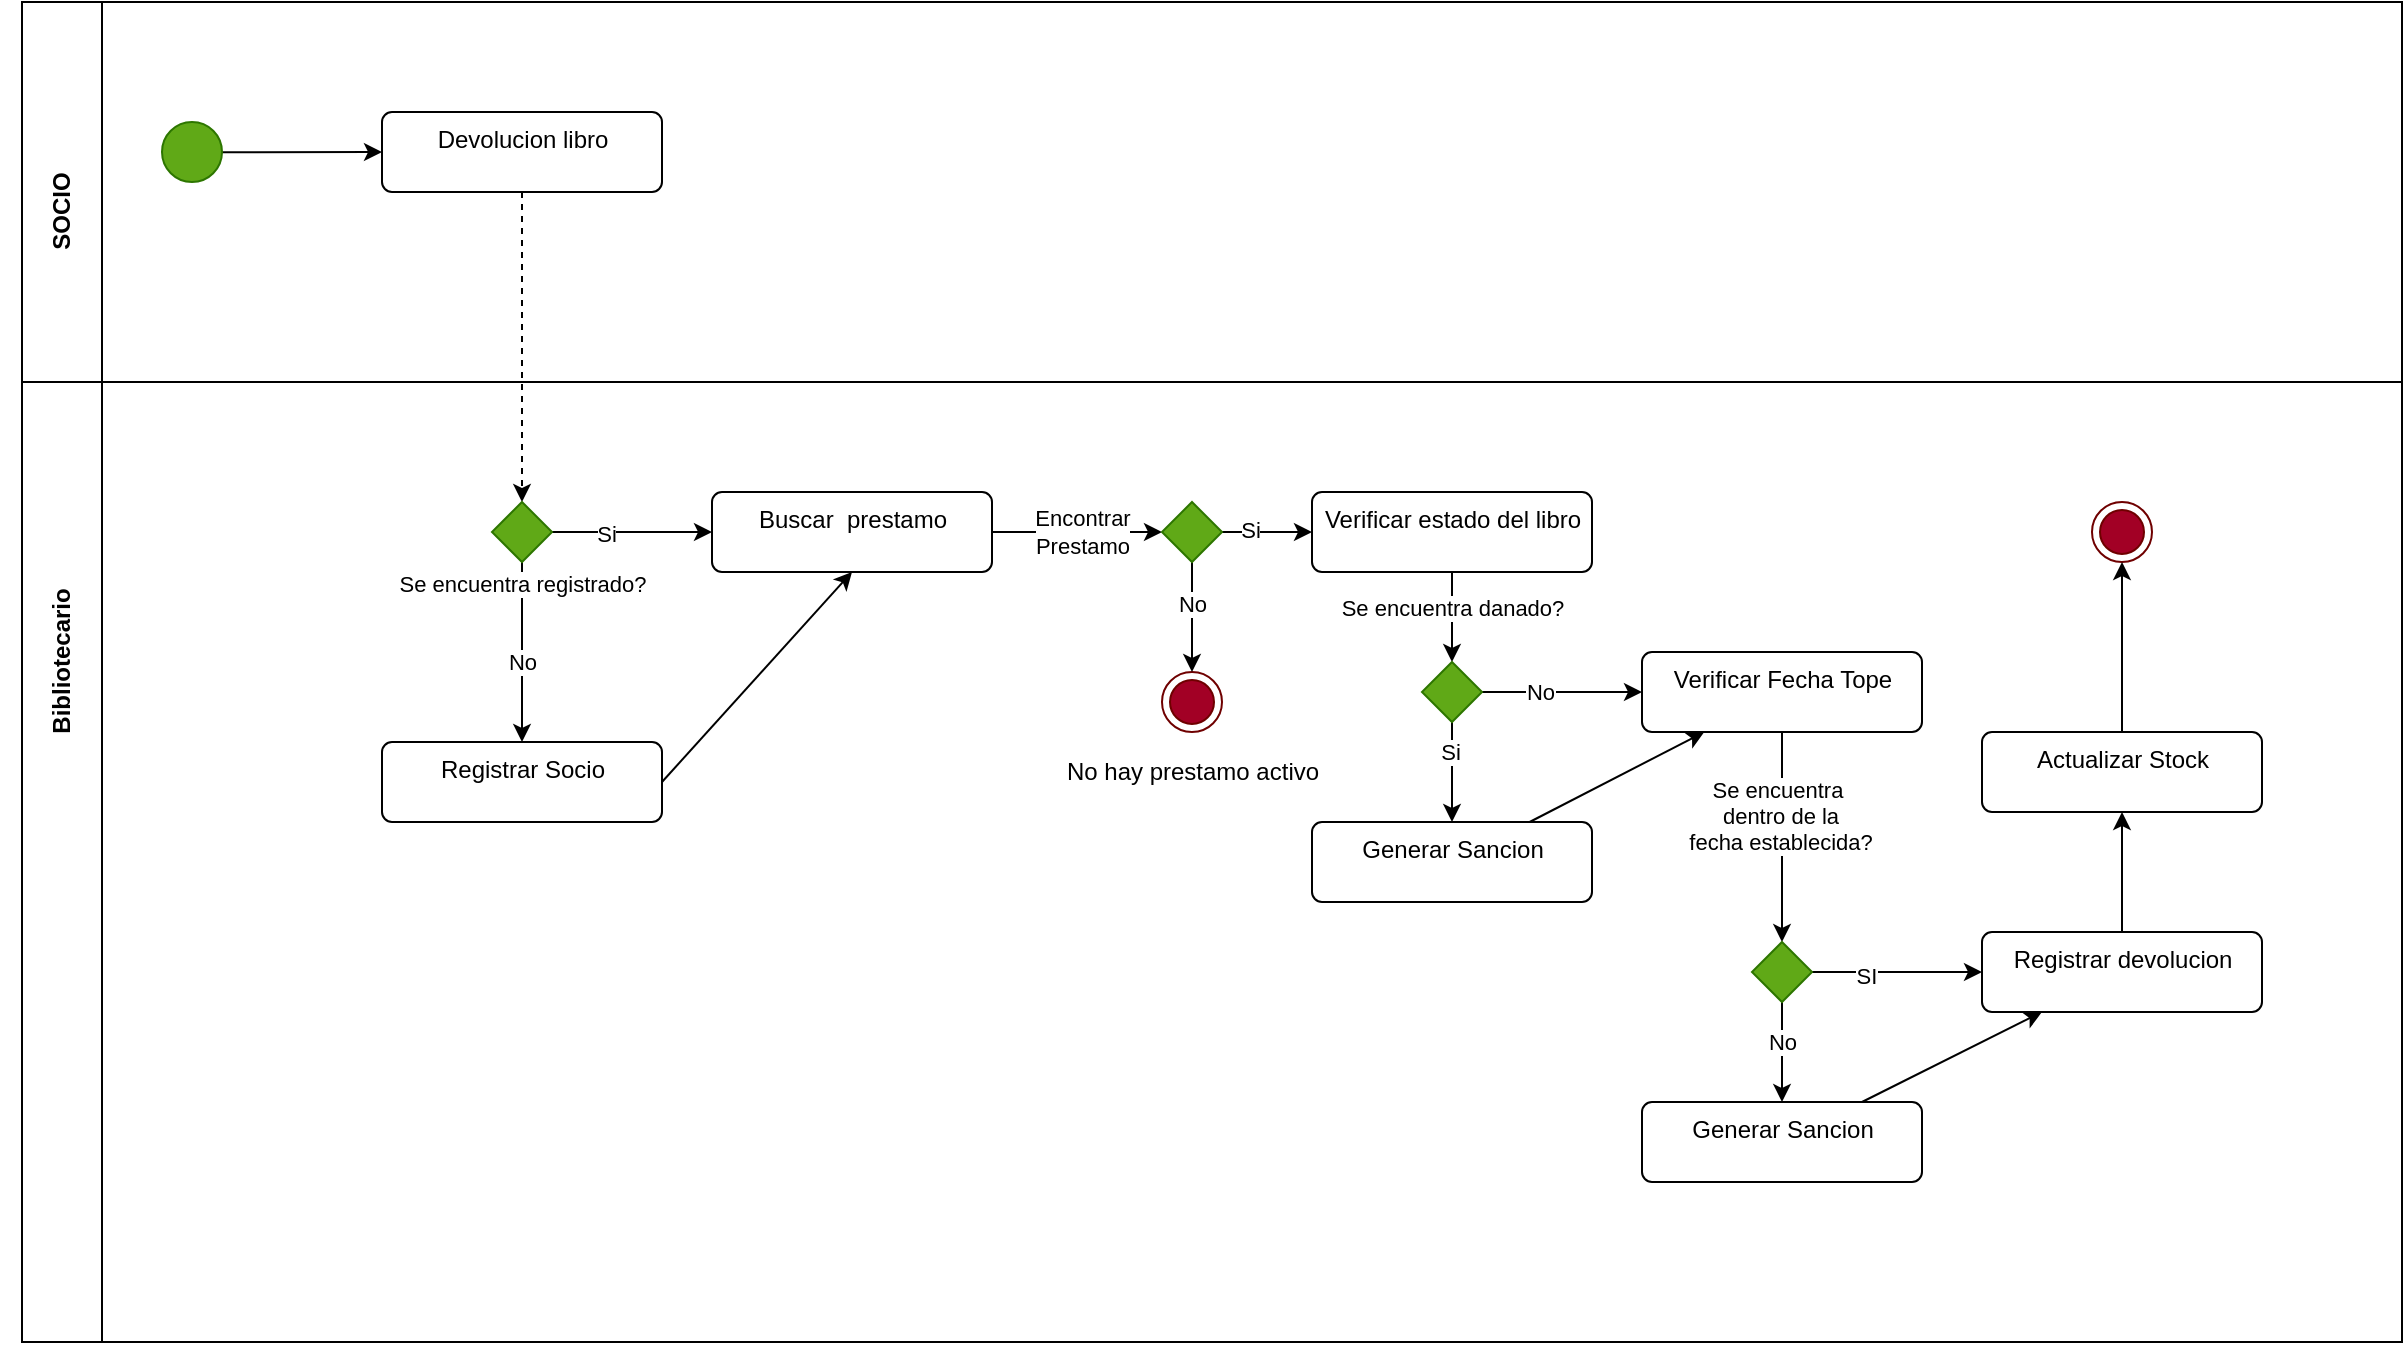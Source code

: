 <mxfile>
    <diagram id="U0hKR2H1kb1N7jf_dz5X" name="Page-10">
        <mxGraphModel dx="1733" dy="974" grid="1" gridSize="10" guides="1" tooltips="1" connect="1" arrows="1" fold="1" page="1" pageScale="1" pageWidth="850" pageHeight="1100" math="0" shadow="0">
            <root>
                <mxCell id="0"/>
                <mxCell id="1" parent="0"/>
                <mxCell id="Al_b9L_An_eEpyFSQ7OK-57" value="" style="verticalLabelPosition=bottom;verticalAlign=top;html=1;shape=mxgraph.basic.rect;fillColor2=none;strokeWidth=1;size=20;indent=5;fontStyle=1" vertex="1" parent="1">
                    <mxGeometry x="80" y="560" width="1150" height="480" as="geometry"/>
                </mxCell>
                <mxCell id="Al_b9L_An_eEpyFSQ7OK-56" value="" style="verticalLabelPosition=bottom;verticalAlign=top;html=1;shape=mxgraph.basic.rect;fillColor2=none;strokeWidth=1;size=20;indent=5;" vertex="1" parent="1">
                    <mxGeometry x="80" y="370" width="1150" height="190" as="geometry"/>
                </mxCell>
                <mxCell id="Al_b9L_An_eEpyFSQ7OK-37" style="edgeStyle=none;html=1;" edge="1" parent="1" source="Al_b9L_An_eEpyFSQ7OK-35" target="Al_b9L_An_eEpyFSQ7OK-36">
                    <mxGeometry relative="1" as="geometry"/>
                </mxCell>
                <mxCell id="Al_b9L_An_eEpyFSQ7OK-35" value="" style="ellipse;fillColor=#60a917;fontColor=#ffffff;strokeColor=#2D7600;" vertex="1" parent="1">
                    <mxGeometry x="110" y="430" width="30" height="30" as="geometry"/>
                </mxCell>
                <mxCell id="Al_b9L_An_eEpyFSQ7OK-39" style="edgeStyle=none;html=1;exitX=0.5;exitY=1;exitDx=0;exitDy=0;dashed=1;" edge="1" parent="1" source="Al_b9L_An_eEpyFSQ7OK-36" target="Al_b9L_An_eEpyFSQ7OK-40">
                    <mxGeometry relative="1" as="geometry">
                        <mxPoint x="290" y="600" as="targetPoint"/>
                    </mxGeometry>
                </mxCell>
                <mxCell id="Al_b9L_An_eEpyFSQ7OK-36" value="Devolucion libro" style="html=1;align=center;verticalAlign=top;rounded=1;absoluteArcSize=1;arcSize=10;dashed=0;" vertex="1" parent="1">
                    <mxGeometry x="220" y="425" width="140" height="40" as="geometry"/>
                </mxCell>
                <mxCell id="Al_b9L_An_eEpyFSQ7OK-45" style="edgeStyle=none;html=1;exitX=0.5;exitY=1;exitDx=0;exitDy=0;" edge="1" parent="1" source="Al_b9L_An_eEpyFSQ7OK-40" target="Al_b9L_An_eEpyFSQ7OK-42">
                    <mxGeometry relative="1" as="geometry"/>
                </mxCell>
                <mxCell id="Al_b9L_An_eEpyFSQ7OK-66" value="Se encuentra registrado?" style="edgeLabel;html=1;align=center;verticalAlign=middle;resizable=0;points=[];" vertex="1" connectable="0" parent="Al_b9L_An_eEpyFSQ7OK-45">
                    <mxGeometry x="-0.459" relative="1" as="geometry">
                        <mxPoint y="-14" as="offset"/>
                    </mxGeometry>
                </mxCell>
                <mxCell id="Al_b9L_An_eEpyFSQ7OK-67" value="No" style="edgeLabel;html=1;align=center;verticalAlign=middle;resizable=0;points=[];" vertex="1" connectable="0" parent="Al_b9L_An_eEpyFSQ7OK-45">
                    <mxGeometry x="-0.2" relative="1" as="geometry">
                        <mxPoint y="14" as="offset"/>
                    </mxGeometry>
                </mxCell>
                <mxCell id="Al_b9L_An_eEpyFSQ7OK-68" style="edgeStyle=none;html=1;exitX=1;exitY=0.5;exitDx=0;exitDy=0;entryX=0;entryY=0.5;entryDx=0;entryDy=0;" edge="1" parent="1" source="Al_b9L_An_eEpyFSQ7OK-40" target="Al_b9L_An_eEpyFSQ7OK-65">
                    <mxGeometry relative="1" as="geometry"/>
                </mxCell>
                <mxCell id="Al_b9L_An_eEpyFSQ7OK-69" value="Si" style="edgeLabel;html=1;align=center;verticalAlign=middle;resizable=0;points=[];" vertex="1" connectable="0" parent="Al_b9L_An_eEpyFSQ7OK-68">
                    <mxGeometry x="-0.333" y="-1" relative="1" as="geometry">
                        <mxPoint as="offset"/>
                    </mxGeometry>
                </mxCell>
                <mxCell id="Al_b9L_An_eEpyFSQ7OK-40" value="" style="rhombus;fillColor=#60a917;fontColor=#ffffff;strokeColor=#2D7600;" vertex="1" parent="1">
                    <mxGeometry x="275" y="620" width="30" height="30" as="geometry"/>
                </mxCell>
                <mxCell id="Al_b9L_An_eEpyFSQ7OK-70" style="edgeStyle=none;html=1;exitX=1;exitY=0.5;exitDx=0;exitDy=0;entryX=0.5;entryY=1;entryDx=0;entryDy=0;" edge="1" parent="1" source="Al_b9L_An_eEpyFSQ7OK-42" target="Al_b9L_An_eEpyFSQ7OK-65">
                    <mxGeometry relative="1" as="geometry"/>
                </mxCell>
                <mxCell id="Al_b9L_An_eEpyFSQ7OK-42" value="Registrar Socio" style="html=1;align=center;verticalAlign=top;rounded=1;absoluteArcSize=1;arcSize=10;dashed=0;" vertex="1" parent="1">
                    <mxGeometry x="220" y="740" width="140" height="40" as="geometry"/>
                </mxCell>
                <mxCell id="Al_b9L_An_eEpyFSQ7OK-43" value="" style="ellipse;html=1;shape=endState;fillColor=#a20025;fontColor=#ffffff;strokeColor=#6F0000;" vertex="1" parent="1">
                    <mxGeometry x="610" y="705" width="30" height="30" as="geometry"/>
                </mxCell>
                <mxCell id="Al_b9L_An_eEpyFSQ7OK-46" value="No hay prestamo activo" style="text;html=1;align=center;verticalAlign=middle;resizable=0;points=[];autosize=1;strokeColor=none;fillColor=none;" vertex="1" parent="1">
                    <mxGeometry x="550" y="740" width="150" height="30" as="geometry"/>
                </mxCell>
                <mxCell id="Al_b9L_An_eEpyFSQ7OK-84" style="edgeStyle=none;html=1;entryX=0.5;entryY=0;entryDx=0;entryDy=0;" edge="1" parent="1" source="Al_b9L_An_eEpyFSQ7OK-48" target="Al_b9L_An_eEpyFSQ7OK-81">
                    <mxGeometry relative="1" as="geometry"/>
                </mxCell>
                <mxCell id="Al_b9L_An_eEpyFSQ7OK-85" value="Se encuentra danado?" style="edgeLabel;html=1;align=center;verticalAlign=middle;resizable=0;points=[];" vertex="1" connectable="0" parent="Al_b9L_An_eEpyFSQ7OK-84">
                    <mxGeometry x="-0.2" relative="1" as="geometry">
                        <mxPoint as="offset"/>
                    </mxGeometry>
                </mxCell>
                <mxCell id="Al_b9L_An_eEpyFSQ7OK-48" value="Verificar estado del libro" style="html=1;align=center;verticalAlign=top;rounded=1;absoluteArcSize=1;arcSize=10;dashed=0;" vertex="1" parent="1">
                    <mxGeometry x="685" y="615" width="140" height="40" as="geometry"/>
                </mxCell>
                <mxCell id="Al_b9L_An_eEpyFSQ7OK-53" value="" style="html=1;dashed=0;whitespace=wrap;" vertex="1" parent="1">
                    <mxGeometry x="70" y="390" width="50" as="geometry"/>
                </mxCell>
                <mxCell id="Al_b9L_An_eEpyFSQ7OK-55" value="" style="verticalLabelPosition=bottom;verticalAlign=top;html=1;shape=mxgraph.basic.rect;fillColor2=none;strokeWidth=1;size=20;indent=5;" vertex="1" parent="1">
                    <mxGeometry x="30" y="390" width="50" as="geometry"/>
                </mxCell>
                <mxCell id="Al_b9L_An_eEpyFSQ7OK-58" value="" style="verticalLabelPosition=bottom;verticalAlign=top;html=1;shape=mxgraph.basic.rect;fillColor2=none;strokeWidth=1;size=20;indent=5;" vertex="1" parent="1">
                    <mxGeometry x="40" y="370" width="40" height="190" as="geometry"/>
                </mxCell>
                <mxCell id="Al_b9L_An_eEpyFSQ7OK-59" value="" style="verticalLabelPosition=bottom;verticalAlign=top;html=1;shape=mxgraph.basic.rect;fillColor2=none;strokeWidth=1;size=20;indent=5;" vertex="1" parent="1">
                    <mxGeometry x="40" y="560" width="40" height="480" as="geometry"/>
                </mxCell>
                <mxCell id="Al_b9L_An_eEpyFSQ7OK-60" value="&lt;b&gt;SOCIO&lt;/b&gt;" style="text;html=1;align=center;verticalAlign=middle;resizable=0;points=[];autosize=1;strokeColor=none;fillColor=none;rotation=-90;" vertex="1" parent="1">
                    <mxGeometry x="30" y="460" width="60" height="30" as="geometry"/>
                </mxCell>
                <mxCell id="Al_b9L_An_eEpyFSQ7OK-61" value="&lt;b&gt;Bibliotecario&lt;/b&gt;" style="text;html=1;align=center;verticalAlign=middle;resizable=0;points=[];autosize=1;strokeColor=none;fillColor=none;rotation=-90;" vertex="1" parent="1">
                    <mxGeometry x="10" y="685" width="100" height="30" as="geometry"/>
                </mxCell>
                <mxCell id="Al_b9L_An_eEpyFSQ7OK-72" style="edgeStyle=none;html=1;exitX=1;exitY=0.5;exitDx=0;exitDy=0;entryX=0;entryY=0.5;entryDx=0;entryDy=0;" edge="1" parent="1" source="Al_b9L_An_eEpyFSQ7OK-65" target="Al_b9L_An_eEpyFSQ7OK-71">
                    <mxGeometry relative="1" as="geometry"/>
                </mxCell>
                <mxCell id="Al_b9L_An_eEpyFSQ7OK-73" value="Encontrar&lt;br&gt;Prestamo" style="edgeLabel;html=1;align=center;verticalAlign=middle;resizable=0;points=[];" vertex="1" connectable="0" parent="Al_b9L_An_eEpyFSQ7OK-72">
                    <mxGeometry x="0.424" y="-2" relative="1" as="geometry">
                        <mxPoint x="-16" y="-2" as="offset"/>
                    </mxGeometry>
                </mxCell>
                <mxCell id="Al_b9L_An_eEpyFSQ7OK-65" value="Buscar&amp;nbsp; prestamo" style="html=1;align=center;verticalAlign=top;rounded=1;absoluteArcSize=1;arcSize=10;dashed=0;" vertex="1" parent="1">
                    <mxGeometry x="385" y="615" width="140" height="40" as="geometry"/>
                </mxCell>
                <mxCell id="Al_b9L_An_eEpyFSQ7OK-74" style="edgeStyle=none;html=1;exitX=0.5;exitY=1;exitDx=0;exitDy=0;entryX=0.5;entryY=0;entryDx=0;entryDy=0;" edge="1" parent="1" source="Al_b9L_An_eEpyFSQ7OK-71" target="Al_b9L_An_eEpyFSQ7OK-43">
                    <mxGeometry relative="1" as="geometry"/>
                </mxCell>
                <mxCell id="Al_b9L_An_eEpyFSQ7OK-75" value="No" style="edgeLabel;html=1;align=center;verticalAlign=middle;resizable=0;points=[];" vertex="1" connectable="0" parent="Al_b9L_An_eEpyFSQ7OK-74">
                    <mxGeometry x="0.4" y="-1" relative="1" as="geometry">
                        <mxPoint x="1" y="-18" as="offset"/>
                    </mxGeometry>
                </mxCell>
                <mxCell id="Al_b9L_An_eEpyFSQ7OK-76" style="edgeStyle=none;html=1;entryX=0;entryY=0.5;entryDx=0;entryDy=0;" edge="1" parent="1" source="Al_b9L_An_eEpyFSQ7OK-71" target="Al_b9L_An_eEpyFSQ7OK-48">
                    <mxGeometry relative="1" as="geometry"/>
                </mxCell>
                <mxCell id="Al_b9L_An_eEpyFSQ7OK-77" value="Si" style="edgeLabel;html=1;align=center;verticalAlign=middle;resizable=0;points=[];" vertex="1" connectable="0" parent="Al_b9L_An_eEpyFSQ7OK-76">
                    <mxGeometry x="-0.405" y="1" relative="1" as="geometry">
                        <mxPoint as="offset"/>
                    </mxGeometry>
                </mxCell>
                <mxCell id="Al_b9L_An_eEpyFSQ7OK-71" value="" style="rhombus;fillColor=#60a917;fontColor=#ffffff;strokeColor=#2D7600;" vertex="1" parent="1">
                    <mxGeometry x="610" y="620" width="30" height="30" as="geometry"/>
                </mxCell>
                <mxCell id="Al_b9L_An_eEpyFSQ7OK-88" style="edgeStyle=none;html=1;" edge="1" parent="1" source="Al_b9L_An_eEpyFSQ7OK-81" target="Al_b9L_An_eEpyFSQ7OK-86">
                    <mxGeometry relative="1" as="geometry"/>
                </mxCell>
                <mxCell id="Al_b9L_An_eEpyFSQ7OK-89" value="Si" style="edgeLabel;html=1;align=center;verticalAlign=middle;resizable=0;points=[];" vertex="1" connectable="0" parent="Al_b9L_An_eEpyFSQ7OK-88">
                    <mxGeometry x="-0.425" y="-1" relative="1" as="geometry">
                        <mxPoint as="offset"/>
                    </mxGeometry>
                </mxCell>
                <mxCell id="Al_b9L_An_eEpyFSQ7OK-91" style="edgeStyle=none;html=1;" edge="1" parent="1" source="Al_b9L_An_eEpyFSQ7OK-81" target="Al_b9L_An_eEpyFSQ7OK-90">
                    <mxGeometry relative="1" as="geometry"/>
                </mxCell>
                <mxCell id="Al_b9L_An_eEpyFSQ7OK-92" value="No" style="edgeLabel;html=1;align=center;verticalAlign=middle;resizable=0;points=[];" vertex="1" connectable="0" parent="Al_b9L_An_eEpyFSQ7OK-91">
                    <mxGeometry x="-0.272" relative="1" as="geometry">
                        <mxPoint as="offset"/>
                    </mxGeometry>
                </mxCell>
                <mxCell id="Al_b9L_An_eEpyFSQ7OK-81" value="" style="rhombus;fillColor=#60a917;fontColor=#ffffff;strokeColor=#2D7600;" vertex="1" parent="1">
                    <mxGeometry x="740" y="700" width="30" height="30" as="geometry"/>
                </mxCell>
                <mxCell id="Al_b9L_An_eEpyFSQ7OK-93" style="edgeStyle=none;html=1;" edge="1" parent="1" source="Al_b9L_An_eEpyFSQ7OK-86" target="Al_b9L_An_eEpyFSQ7OK-90">
                    <mxGeometry relative="1" as="geometry"/>
                </mxCell>
                <mxCell id="Al_b9L_An_eEpyFSQ7OK-86" value="Generar Sancion" style="html=1;align=center;verticalAlign=top;rounded=1;absoluteArcSize=1;arcSize=10;dashed=0;" vertex="1" parent="1">
                    <mxGeometry x="685" y="780" width="140" height="40" as="geometry"/>
                </mxCell>
                <mxCell id="Al_b9L_An_eEpyFSQ7OK-95" style="edgeStyle=none;html=1;exitX=0.5;exitY=1;exitDx=0;exitDy=0;" edge="1" parent="1" source="Al_b9L_An_eEpyFSQ7OK-90" target="Al_b9L_An_eEpyFSQ7OK-94">
                    <mxGeometry relative="1" as="geometry"/>
                </mxCell>
                <mxCell id="Al_b9L_An_eEpyFSQ7OK-99" value="Se encuentra&amp;nbsp;&lt;br&gt;dentro de la &lt;br&gt;fecha establecida?" style="edgeLabel;html=1;align=center;verticalAlign=middle;resizable=0;points=[];" vertex="1" connectable="0" parent="Al_b9L_An_eEpyFSQ7OK-95">
                    <mxGeometry x="-0.2" y="-1" relative="1" as="geometry">
                        <mxPoint as="offset"/>
                    </mxGeometry>
                </mxCell>
                <mxCell id="Al_b9L_An_eEpyFSQ7OK-90" value="Verificar Fecha Tope" style="html=1;align=center;verticalAlign=top;rounded=1;absoluteArcSize=1;arcSize=10;dashed=0;" vertex="1" parent="1">
                    <mxGeometry x="850" y="695" width="140" height="40" as="geometry"/>
                </mxCell>
                <mxCell id="Al_b9L_An_eEpyFSQ7OK-98" style="edgeStyle=none;html=1;entryX=0.5;entryY=0;entryDx=0;entryDy=0;" edge="1" parent="1" source="Al_b9L_An_eEpyFSQ7OK-94" target="Al_b9L_An_eEpyFSQ7OK-96">
                    <mxGeometry relative="1" as="geometry"/>
                </mxCell>
                <mxCell id="Al_b9L_An_eEpyFSQ7OK-100" value="No" style="edgeLabel;html=1;align=center;verticalAlign=middle;resizable=0;points=[];" vertex="1" connectable="0" parent="Al_b9L_An_eEpyFSQ7OK-98">
                    <mxGeometry x="-0.443" y="1" relative="1" as="geometry">
                        <mxPoint x="-1" y="6" as="offset"/>
                    </mxGeometry>
                </mxCell>
                <mxCell id="Al_b9L_An_eEpyFSQ7OK-102" style="edgeStyle=none;html=1;entryX=0;entryY=0.5;entryDx=0;entryDy=0;" edge="1" parent="1" source="Al_b9L_An_eEpyFSQ7OK-94" target="Al_b9L_An_eEpyFSQ7OK-101">
                    <mxGeometry relative="1" as="geometry"/>
                </mxCell>
                <mxCell id="Al_b9L_An_eEpyFSQ7OK-103" value="SI" style="edgeLabel;html=1;align=center;verticalAlign=middle;resizable=0;points=[];" vertex="1" connectable="0" parent="Al_b9L_An_eEpyFSQ7OK-102">
                    <mxGeometry x="-0.363" y="-2" relative="1" as="geometry">
                        <mxPoint as="offset"/>
                    </mxGeometry>
                </mxCell>
                <mxCell id="Al_b9L_An_eEpyFSQ7OK-94" value="" style="rhombus;fillColor=#60a917;fontColor=#ffffff;strokeColor=#2D7600;" vertex="1" parent="1">
                    <mxGeometry x="905" y="840" width="30" height="30" as="geometry"/>
                </mxCell>
                <mxCell id="Al_b9L_An_eEpyFSQ7OK-104" style="edgeStyle=none;html=1;" edge="1" parent="1" source="Al_b9L_An_eEpyFSQ7OK-96" target="Al_b9L_An_eEpyFSQ7OK-101">
                    <mxGeometry relative="1" as="geometry"/>
                </mxCell>
                <mxCell id="Al_b9L_An_eEpyFSQ7OK-96" value="Generar Sancion" style="html=1;align=center;verticalAlign=top;rounded=1;absoluteArcSize=1;arcSize=10;dashed=0;" vertex="1" parent="1">
                    <mxGeometry x="850" y="920" width="140" height="40" as="geometry"/>
                </mxCell>
                <mxCell id="Al_b9L_An_eEpyFSQ7OK-109" style="edgeStyle=none;html=1;entryX=0.5;entryY=1;entryDx=0;entryDy=0;" edge="1" parent="1" source="Al_b9L_An_eEpyFSQ7OK-101" target="Al_b9L_An_eEpyFSQ7OK-108">
                    <mxGeometry relative="1" as="geometry"/>
                </mxCell>
                <mxCell id="Al_b9L_An_eEpyFSQ7OK-101" value="Registrar devolucion" style="html=1;align=center;verticalAlign=top;rounded=1;absoluteArcSize=1;arcSize=10;dashed=0;" vertex="1" parent="1">
                    <mxGeometry x="1020" y="835" width="140" height="40" as="geometry"/>
                </mxCell>
                <mxCell id="Al_b9L_An_eEpyFSQ7OK-105" value="" style="ellipse;html=1;shape=endState;fillColor=#a20025;fontColor=#ffffff;strokeColor=#6F0000;" vertex="1" parent="1">
                    <mxGeometry x="1075" y="620" width="30" height="30" as="geometry"/>
                </mxCell>
                <mxCell id="Al_b9L_An_eEpyFSQ7OK-110" style="edgeStyle=none;html=1;entryX=0.5;entryY=1;entryDx=0;entryDy=0;" edge="1" parent="1" source="Al_b9L_An_eEpyFSQ7OK-108" target="Al_b9L_An_eEpyFSQ7OK-105">
                    <mxGeometry relative="1" as="geometry"/>
                </mxCell>
                <mxCell id="Al_b9L_An_eEpyFSQ7OK-108" value="Actualizar Stock" style="html=1;align=center;verticalAlign=top;rounded=1;absoluteArcSize=1;arcSize=10;dashed=0;" vertex="1" parent="1">
                    <mxGeometry x="1020" y="735" width="140" height="40" as="geometry"/>
                </mxCell>
            </root>
        </mxGraphModel>
    </diagram>
    <diagram id="CPCUmSe0hyaeo9UrVHPT" name="Page-9">
        <mxGraphModel dx="2620" dy="1298" grid="1" gridSize="10" guides="1" tooltips="1" connect="1" arrows="1" fold="1" page="1" pageScale="1" pageWidth="850" pageHeight="1100" math="0" shadow="0">
            <root>
                <mxCell id="0"/>
                <mxCell id="1" parent="0"/>
                <mxCell id="K0eujRKOWvxHJYVNUXYL-1" style="edgeStyle=none;html=1;entryX=0.5;entryY=0;entryDx=0;entryDy=0;startArrow=none;startFill=0;" parent="1" source="K0eujRKOWvxHJYVNUXYL-3" target="K0eujRKOWvxHJYVNUXYL-6" edge="1">
                    <mxGeometry relative="1" as="geometry"/>
                </mxCell>
                <mxCell id="K0eujRKOWvxHJYVNUXYL-2" style="edgeStyle=none;html=1;exitX=1;exitY=0.5;exitDx=0;exitDy=0;startArrow=none;startFill=0;endArrow=classic;endFill=1;entryX=0;entryY=0.5;entryDx=0;entryDy=0;" parent="1" source="K0eujRKOWvxHJYVNUXYL-3" target="K0eujRKOWvxHJYVNUXYL-7" edge="1">
                    <mxGeometry relative="1" as="geometry"/>
                </mxCell>
                <mxCell id="K0eujRKOWvxHJYVNUXYL-3" value="&lt;h2&gt;Verificar&amp;nbsp;&lt;/h2&gt;&lt;h2&gt;Disponibilidad&lt;/h2&gt;" style="shape=ellipse;html=1;dashed=0;whitespace=wrap;aspect=fixed;perimeter=ellipsePerimeter;" parent="1" vertex="1">
                    <mxGeometry x="190" y="170" width="160" height="160" as="geometry"/>
                </mxCell>
                <mxCell id="K0eujRKOWvxHJYVNUXYL-4" style="edgeStyle=none;html=1;exitX=0.66;exitY=1.1;exitDx=0;exitDy=0;exitPerimeter=0;endArrow=none;endFill=0;startArrow=classic;startFill=1;" parent="1" source="K0eujRKOWvxHJYVNUXYL-5" edge="1">
                    <mxGeometry relative="1" as="geometry">
                        <mxPoint x="510.0" y="170" as="targetPoint"/>
                    </mxGeometry>
                </mxCell>
                <mxCell id="K0eujRKOWvxHJYVNUXYL-5" value="Datos Prestamo" style="html=1;dashed=0;whitespace=wrap;shape=partialRectangle;right=0;" parent="1" vertex="1">
                    <mxGeometry x="425" y="70" width="100" height="30" as="geometry"/>
                </mxCell>
                <mxCell id="K0eujRKOWvxHJYVNUXYL-6" value="Datos Articulos Disponible" style="html=1;dashed=0;whitespace=wrap;shape=partialRectangle;right=0;" parent="1" vertex="1">
                    <mxGeometry x="70" y="390" width="160" height="30" as="geometry"/>
                </mxCell>
                <mxCell id="K0eujRKOWvxHJYVNUXYL-7" value="&lt;h2&gt;Resgistrar&amp;nbsp;&lt;/h2&gt;&lt;h2&gt;Prestamo&lt;/h2&gt;" style="shape=ellipse;html=1;dashed=0;whitespace=wrap;aspect=fixed;perimeter=ellipsePerimeter;" parent="1" vertex="1">
                    <mxGeometry x="470" y="170" width="160" height="160" as="geometry"/>
                </mxCell>
                <mxCell id="K0eujRKOWvxHJYVNUXYL-8" value="" style="endArrow=block;endSize=16;endFill=0;html=1;exitX=1;exitY=0.25;exitDx=0;exitDy=0;" parent="1" edge="1">
                    <mxGeometry width="160" relative="1" as="geometry">
                        <mxPoint x="10" y="250.0" as="sourcePoint"/>
                        <mxPoint x="190" y="249.5" as="targetPoint"/>
                        <Array as="points">
                            <mxPoint x="120" y="249.5"/>
                        </Array>
                    </mxGeometry>
                </mxCell>
                <mxCell id="K0eujRKOWvxHJYVNUXYL-9" value="Solicitar Prestamo" style="text;html=1;align=center;verticalAlign=middle;resizable=0;points=[];autosize=1;strokeColor=none;fillColor=none;" parent="1" vertex="1">
                    <mxGeometry x="25" y="220" width="120" height="30" as="geometry"/>
                </mxCell>
                <mxCell id="K0eujRKOWvxHJYVNUXYL-12" style="edgeStyle=none;html=1;exitX=0.75;exitY=0;exitDx=0;exitDy=0;entryX=0.197;entryY=0.904;entryDx=0;entryDy=0;entryPerimeter=0;startArrow=classic;startFill=1;endArrow=none;endFill=0;" parent="1" source="K0eujRKOWvxHJYVNUXYL-13" target="K0eujRKOWvxHJYVNUXYL-7" edge="1">
                    <mxGeometry relative="1" as="geometry"/>
                </mxCell>
                <mxCell id="K0eujRKOWvxHJYVNUXYL-13" value="Datos Articulos Prestado" style="html=1;dashed=0;whitespace=wrap;shape=partialRectangle;right=0;" parent="1" vertex="1">
                    <mxGeometry x="360" y="400" width="160" height="30" as="geometry"/>
                </mxCell>
            </root>
        </mxGraphModel>
    </diagram>
    <diagram id="Pr4yeAduOFOEunldRuML" name="Page-8">
        <mxGraphModel dx="1631" dy="826" grid="1" gridSize="10" guides="1" tooltips="1" connect="1" arrows="1" fold="1" page="1" pageScale="1" pageWidth="850" pageHeight="1100" math="0" shadow="0">
            <root>
                <mxCell id="0"/>
                <mxCell id="1" parent="0"/>
                <mxCell id="oDSg5QECOWPb9yQRQoOl-2" style="edgeStyle=none;html=1;entryX=0.5;entryY=0;entryDx=0;entryDy=0;startArrow=none;startFill=0;" edge="1" parent="1" source="oDSg5QECOWPb9yQRQoOl-3" target="oDSg5QECOWPb9yQRQoOl-6">
                    <mxGeometry relative="1" as="geometry"/>
                </mxCell>
                <mxCell id="oDSg5QECOWPb9yQRQoOl-19" style="edgeStyle=none;html=1;exitX=1;exitY=0.5;exitDx=0;exitDy=0;startArrow=none;startFill=0;endArrow=classic;endFill=1;" edge="1" parent="1" source="oDSg5QECOWPb9yQRQoOl-3" target="oDSg5QECOWPb9yQRQoOl-18">
                    <mxGeometry relative="1" as="geometry"/>
                </mxCell>
                <mxCell id="oDSg5QECOWPb9yQRQoOl-3" value="&lt;h2&gt;Actualizar Stock&lt;/h2&gt;" style="shape=ellipse;html=1;dashed=0;whitespace=wrap;aspect=fixed;perimeter=ellipsePerimeter;" vertex="1" parent="1">
                    <mxGeometry x="310" y="190" width="160" height="160" as="geometry"/>
                </mxCell>
                <mxCell id="oDSg5QECOWPb9yQRQoOl-4" style="edgeStyle=none;html=1;exitX=0.66;exitY=1.1;exitDx=0;exitDy=0;exitPerimeter=0;" edge="1" parent="1" source="oDSg5QECOWPb9yQRQoOl-5">
                    <mxGeometry relative="1" as="geometry">
                        <mxPoint x="630" y="190" as="targetPoint"/>
                    </mxGeometry>
                </mxCell>
                <mxCell id="oDSg5QECOWPb9yQRQoOl-5" value="Datos Prestam" style="html=1;dashed=0;whitespace=wrap;shape=partialRectangle;right=0;" vertex="1" parent="1">
                    <mxGeometry x="460" y="60" width="100" height="30" as="geometry"/>
                </mxCell>
                <mxCell id="oDSg5QECOWPb9yQRQoOl-6" value="Datos Articulos Disponible" style="html=1;dashed=0;whitespace=wrap;shape=partialRectangle;right=0;" vertex="1" parent="1">
                    <mxGeometry x="310" y="430" width="160" height="30" as="geometry"/>
                </mxCell>
                <mxCell id="oDSg5QECOWPb9yQRQoOl-9" value="&lt;h2&gt;Calcular&lt;/h2&gt;&lt;h2&gt;&amp;nbsp;Sancion&lt;/h2&gt;" style="shape=ellipse;html=1;dashed=0;whitespace=wrap;aspect=fixed;perimeter=ellipsePerimeter;" vertex="1" parent="1">
                    <mxGeometry x="590" y="190" width="160" height="160" as="geometry"/>
                </mxCell>
                <mxCell id="oDSg5QECOWPb9yQRQoOl-12" value="" style="endArrow=block;endSize=16;endFill=0;html=1;exitX=1;exitY=0.25;exitDx=0;exitDy=0;" edge="1" parent="1">
                    <mxGeometry width="160" relative="1" as="geometry">
                        <mxPoint x="130" y="270.0" as="sourcePoint"/>
                        <mxPoint x="310" y="269.5" as="targetPoint"/>
                        <Array as="points">
                            <mxPoint x="240" y="269.5"/>
                        </Array>
                    </mxGeometry>
                </mxCell>
                <mxCell id="oDSg5QECOWPb9yQRQoOl-14" value="Devolucion Articulos" style="text;html=1;align=center;verticalAlign=middle;resizable=0;points=[];autosize=1;strokeColor=none;fillColor=none;" vertex="1" parent="1">
                    <mxGeometry x="140" y="240" width="130" height="30" as="geometry"/>
                </mxCell>
                <mxCell id="oDSg5QECOWPb9yQRQoOl-16" style="edgeStyle=none;html=1;exitX=0.66;exitY=1.1;exitDx=0;exitDy=0;exitPerimeter=0;" edge="1" parent="1">
                    <mxGeometry relative="1" as="geometry">
                        <mxPoint x="780" y="380" as="targetPoint"/>
                        <mxPoint x="730" y="333" as="sourcePoint"/>
                    </mxGeometry>
                </mxCell>
                <mxCell id="oDSg5QECOWPb9yQRQoOl-17" value="Sancion" style="text;html=1;align=center;verticalAlign=middle;resizable=0;points=[];autosize=1;strokeColor=none;fillColor=none;" vertex="1" parent="1">
                    <mxGeometry x="750" y="330" width="70" height="30" as="geometry"/>
                </mxCell>
                <mxCell id="oDSg5QECOWPb9yQRQoOl-20" style="edgeStyle=none;html=1;exitX=0.75;exitY=0;exitDx=0;exitDy=0;entryX=0.013;entryY=0.556;entryDx=0;entryDy=0;entryPerimeter=0;startArrow=none;startFill=0;endArrow=classic;endFill=1;" edge="1" parent="1" source="oDSg5QECOWPb9yQRQoOl-18" target="oDSg5QECOWPb9yQRQoOl-9">
                    <mxGeometry relative="1" as="geometry"/>
                </mxCell>
                <mxCell id="oDSg5QECOWPb9yQRQoOl-18" value="Datos Articulos Devultos" style="html=1;dashed=0;whitespace=wrap;shape=partialRectangle;right=0;" vertex="1" parent="1">
                    <mxGeometry x="450" y="360" width="160" height="30" as="geometry"/>
                </mxCell>
            </root>
        </mxGraphModel>
    </diagram>
    <diagram id="V0FUEPy6rXy4N6L8eCqM" name="Page-7">
        <mxGraphModel dx="951" dy="1003" grid="1" gridSize="10" guides="1" tooltips="1" connect="1" arrows="1" fold="1" page="1" pageScale="1" pageWidth="850" pageHeight="1100" math="0" shadow="0">
            <root>
                <mxCell id="0"/>
                <mxCell id="1" parent="0"/>
                <mxCell id="dcQVpSIqktEGV3J7kNBo-3" style="edgeStyle=none;html=1;entryX=0.5;entryY=1;entryDx=0;entryDy=0;" edge="1" parent="1" source="8Org5LWTbIagT-S0ySMk-1" target="dcQVpSIqktEGV3J7kNBo-1">
                    <mxGeometry relative="1" as="geometry"/>
                </mxCell>
                <mxCell id="dcQVpSIqktEGV3J7kNBo-4" style="edgeStyle=none;html=1;entryX=0.5;entryY=0;entryDx=0;entryDy=0;startArrow=classic;startFill=1;" edge="1" parent="1" source="8Org5LWTbIagT-S0ySMk-1" target="dcQVpSIqktEGV3J7kNBo-2">
                    <mxGeometry relative="1" as="geometry"/>
                </mxCell>
                <mxCell id="8Org5LWTbIagT-S0ySMk-1" value="&lt;h2&gt;Gestionar&lt;/h2&gt;&lt;h2&gt;&amp;nbsp;Pedido&lt;/h2&gt;" style="shape=ellipse;html=1;dashed=0;whitespace=wrap;aspect=fixed;perimeter=ellipsePerimeter;" vertex="1" parent="1">
                    <mxGeometry x="310" y="190" width="160" height="160" as="geometry"/>
                </mxCell>
                <mxCell id="7hiun2z1IQy3WqrCusuK-1" value="&amp;nbsp; Pedido Articulo" style="endArrow=block;endSize=16;endFill=0;html=1;exitX=1;exitY=0.25;exitDx=0;exitDy=0;" edge="1" parent="1">
                    <mxGeometry width="160" relative="1" as="geometry">
                        <mxPoint x="130" y="272.5" as="sourcePoint"/>
                        <mxPoint x="310" y="272.0" as="targetPoint"/>
                        <Array as="points">
                            <mxPoint x="240" y="272"/>
                        </Array>
                    </mxGeometry>
                </mxCell>
                <mxCell id="dcQVpSIqktEGV3J7kNBo-6" style="edgeStyle=none;html=1;exitX=0.66;exitY=1.1;exitDx=0;exitDy=0;entryX=0;entryY=0;entryDx=0;entryDy=0;exitPerimeter=0;" edge="1" parent="1" source="dcQVpSIqktEGV3J7kNBo-1" target="dcQVpSIqktEGV3J7kNBo-5">
                    <mxGeometry relative="1" as="geometry"/>
                </mxCell>
                <mxCell id="dcQVpSIqktEGV3J7kNBo-1" value="Datos Prestam" style="html=1;dashed=0;whitespace=wrap;shape=partialRectangle;right=0;" vertex="1" parent="1">
                    <mxGeometry x="460" y="60" width="100" height="30" as="geometry"/>
                </mxCell>
                <mxCell id="dcQVpSIqktEGV3J7kNBo-2" value="Datos Articulos" style="html=1;dashed=0;whitespace=wrap;shape=partialRectangle;right=0;" vertex="1" parent="1">
                    <mxGeometry x="440" y="410" width="100" height="30" as="geometry"/>
                </mxCell>
                <mxCell id="dcQVpSIqktEGV3J7kNBo-7" style="edgeStyle=none;html=1;exitX=0;exitY=1;exitDx=0;exitDy=0;entryX=0.67;entryY=-0.133;entryDx=0;entryDy=0;entryPerimeter=0;" edge="1" parent="1" source="dcQVpSIqktEGV3J7kNBo-5" target="dcQVpSIqktEGV3J7kNBo-2">
                    <mxGeometry relative="1" as="geometry"/>
                </mxCell>
                <mxCell id="dcQVpSIqktEGV3J7kNBo-5" value="&lt;h2&gt;Gestionar&lt;/h2&gt;&lt;h2&gt;&amp;nbsp;Devoluciones&lt;/h2&gt;" style="shape=ellipse;html=1;dashed=0;whitespace=wrap;aspect=fixed;perimeter=ellipsePerimeter;" vertex="1" parent="1">
                    <mxGeometry x="630" y="190" width="160" height="160" as="geometry"/>
                </mxCell>
                <mxCell id="dcQVpSIqktEGV3J7kNBo-8" value="&amp;nbsp; Devolucion Articulo&amp;nbsp;" style="endArrow=none;endSize=16;endFill=0;html=1;exitX=1;exitY=0.5;exitDx=0;exitDy=0;startArrow=classic;startFill=1;" edge="1" parent="1" source="dcQVpSIqktEGV3J7kNBo-5">
                    <mxGeometry width="160" relative="1" as="geometry">
                        <mxPoint x="820" y="270" as="sourcePoint"/>
                        <mxPoint x="990" y="269" as="targetPoint"/>
                        <Array as="points">
                            <mxPoint x="930" y="269.5"/>
                        </Array>
                        <mxPoint as="offset"/>
                    </mxGeometry>
                </mxCell>
                <mxCell id="dcQVpSIqktEGV3J7kNBo-10" style="edgeStyle=none;html=1;entryX=0.62;entryY=1.1;entryDx=0;entryDy=0;entryPerimeter=0;startArrow=none;startFill=0;endArrow=classic;endFill=1;" edge="1" parent="1" source="dcQVpSIqktEGV3J7kNBo-9" target="dcQVpSIqktEGV3J7kNBo-2">
                    <mxGeometry relative="1" as="geometry"/>
                </mxCell>
                <mxCell id="dcQVpSIqktEGV3J7kNBo-9" value="&lt;h2&gt;Actualizar&amp;nbsp;&lt;/h2&gt;&lt;h2&gt;Articulos&lt;/h2&gt;" style="shape=ellipse;html=1;dashed=0;whitespace=wrap;aspect=fixed;perimeter=ellipsePerimeter;" vertex="1" parent="1">
                    <mxGeometry x="425" y="510" width="160" height="160" as="geometry"/>
                </mxCell>
                <mxCell id="dcQVpSIqktEGV3J7kNBo-11" value="" style="endArrow=block;endSize=16;endFill=0;html=1;exitX=1;exitY=0.25;exitDx=0;exitDy=0;" edge="1" parent="1">
                    <mxGeometry width="160" relative="1" as="geometry">
                        <mxPoint x="245" y="600.5" as="sourcePoint"/>
                        <mxPoint x="425" y="600.0" as="targetPoint"/>
                        <Array as="points">
                            <mxPoint x="355" y="600"/>
                        </Array>
                    </mxGeometry>
                </mxCell>
                <mxCell id="dcQVpSIqktEGV3J7kNBo-12" value="&amp;nbsp; Agregar/Eliminar Articulos&amp;nbsp;&amp;nbsp;" style="edgeLabel;html=1;align=center;verticalAlign=middle;resizable=0;points=[];" vertex="1" connectable="0" parent="dcQVpSIqktEGV3J7kNBo-11">
                    <mxGeometry x="-0.222" y="-2" relative="1" as="geometry">
                        <mxPoint as="offset"/>
                    </mxGeometry>
                </mxCell>
            </root>
        </mxGraphModel>
    </diagram>
    <diagram id="LHeYeT28msBWrm1VGi3w" name="Page-6">
        <mxGraphModel dx="555" dy="585" grid="1" gridSize="10" guides="1" tooltips="1" connect="1" arrows="1" fold="1" page="1" pageScale="1" pageWidth="850" pageHeight="1100" math="0" shadow="0">
            <root>
                <mxCell id="0"/>
                <mxCell id="1" parent="0"/>
                <mxCell id="SBa8TamKSEixDayFDLoU-1" value="&lt;h2&gt;Sistema Bibliotecario&lt;/h2&gt;" style="shape=ellipse;html=1;dashed=0;whitespace=wrap;aspect=fixed;perimeter=ellipsePerimeter;" vertex="1" parent="1">
                    <mxGeometry x="300" y="210" width="240" height="240" as="geometry"/>
                </mxCell>
                <mxCell id="SBa8TamKSEixDayFDLoU-2" value="Socios" style="rounded=1;whiteSpace=wrap;html=1;absoluteArcSize=1;arcSize=14;strokeWidth=2;" vertex="1" parent="1">
                    <mxGeometry x="20" y="210" width="110" height="250" as="geometry"/>
                </mxCell>
                <mxCell id="SBa8TamKSEixDayFDLoU-3" value="Encargado" style="rounded=1;whiteSpace=wrap;html=1;absoluteArcSize=1;arcSize=14;strokeWidth=2;" vertex="1" parent="1">
                    <mxGeometry x="700" y="205" width="110" height="250" as="geometry"/>
                </mxCell>
                <mxCell id="SBa8TamKSEixDayFDLoU-4" value="&amp;nbsp; Soliicitud de prestamo&amp;nbsp;&amp;nbsp;" style="endArrow=block;endSize=16;endFill=0;html=1;exitX=1;exitY=0.25;exitDx=0;exitDy=0;" edge="1" parent="1" source="SBa8TamKSEixDayFDLoU-2">
                    <mxGeometry width="160" relative="1" as="geometry">
                        <mxPoint x="190" y="530" as="sourcePoint"/>
                        <mxPoint x="310" y="272" as="targetPoint"/>
                        <Array as="points">
                            <mxPoint x="240" y="272"/>
                        </Array>
                    </mxGeometry>
                </mxCell>
                <mxCell id="SBa8TamKSEixDayFDLoU-5" value="&amp;nbsp; Devolucion de articulo&amp;nbsp;&amp;nbsp;" style="endArrow=block;endSize=16;endFill=0;html=1;exitX=0.998;exitY=0.519;exitDx=0;exitDy=0;exitPerimeter=0;" edge="1" parent="1" source="SBa8TamKSEixDayFDLoU-2">
                    <mxGeometry width="160" relative="1" as="geometry">
                        <mxPoint x="150" y="340.5" as="sourcePoint"/>
                        <mxPoint x="300" y="340" as="targetPoint"/>
                        <Array as="points">
                            <mxPoint x="250" y="340"/>
                        </Array>
                    </mxGeometry>
                </mxCell>
                <mxCell id="SBa8TamKSEixDayFDLoU-8" value="&amp;nbsp; Gestion de articulo&amp;nbsp;&amp;nbsp;" style="endArrow=block;endSize=16;endFill=0;html=1;exitX=0.009;exitY=0.324;exitDx=0;exitDy=0;exitPerimeter=0;entryX=0.963;entryY=0.318;entryDx=0;entryDy=0;entryPerimeter=0;" edge="1" parent="1" source="SBa8TamKSEixDayFDLoU-3" target="SBa8TamKSEixDayFDLoU-1">
                    <mxGeometry width="160" relative="1" as="geometry">
                        <mxPoint x="520" y="200.5" as="sourcePoint"/>
                        <mxPoint x="700" y="200" as="targetPoint"/>
                        <Array as="points"/>
                    </mxGeometry>
                </mxCell>
                <mxCell id="SBa8TamKSEixDayFDLoU-9" value="Gestion de socios" style="endArrow=block;endSize=16;endFill=0;html=1;entryX=0.963;entryY=0.318;entryDx=0;entryDy=0;entryPerimeter=0;" edge="1" parent="1">
                    <mxGeometry width="160" relative="1" as="geometry">
                        <mxPoint x="700" y="330" as="sourcePoint"/>
                        <mxPoint x="540.0" y="330.32" as="targetPoint"/>
                        <Array as="points"/>
                    </mxGeometry>
                </mxCell>
            </root>
        </mxGraphModel>
    </diagram>
    <diagram id="rz7O6Xi4ZORXM8xGSRYX" name="Page-5">
        <mxGraphModel dx="2520" dy="1276" grid="1" gridSize="10" guides="1" tooltips="1" connect="1" arrows="1" fold="1" page="1" pageScale="1" pageWidth="850" pageHeight="1100" math="0" shadow="0">
            <root>
                <mxCell id="0"/>
                <mxCell id="1" parent="0"/>
                <mxCell id="3AMhl2tHgZ2V8Ia3YzsB-7" style="edgeStyle=none;shape=connector;rounded=1;html=1;exitX=0;exitY=0;exitDx=120;exitDy=95;exitPerimeter=0;entryX=0;entryY=0;entryDx=0;entryDy=45;entryPerimeter=0;labelBackgroundColor=default;strokeColor=default;fontFamily=Helvetica;fontSize=11;fontColor=default;startArrow=none;startFill=0;endArrow=none;endFill=0;" parent="1" source="3AMhl2tHgZ2V8Ia3YzsB-2" target="3AMhl2tHgZ2V8Ia3YzsB-3" edge="1">
                    <mxGeometry relative="1" as="geometry"/>
                </mxCell>
                <mxCell id="3AMhl2tHgZ2V8Ia3YzsB-2" value="Servidor Local" style="verticalAlign=top;align=center;spacingTop=8;spacingLeft=2;spacingRight=12;shape=cube;size=10;direction=south;fontStyle=4;html=1;fontFamily=Helvetica;fontSize=11;fontColor=default;" parent="1" vertex="1">
                    <mxGeometry x="510" y="550" width="180" height="120" as="geometry"/>
                </mxCell>
                <mxCell id="3AMhl2tHgZ2V8Ia3YzsB-8" style="edgeStyle=none;shape=connector;rounded=1;html=1;exitX=0;exitY=0;exitDx=70;exitDy=55;exitPerimeter=0;entryX=0.01;entryY=0.532;entryDx=0;entryDy=0;entryPerimeter=0;labelBackgroundColor=default;strokeColor=default;fontFamily=Helvetica;fontSize=11;fontColor=default;startArrow=none;startFill=0;endArrow=none;endFill=0;" parent="1" source="3AMhl2tHgZ2V8Ia3YzsB-3" target="3AMhl2tHgZ2V8Ia3YzsB-4" edge="1">
                    <mxGeometry relative="1" as="geometry"/>
                </mxCell>
                <mxCell id="3AMhl2tHgZ2V8Ia3YzsB-15" style="edgeStyle=none;shape=connector;rounded=1;html=1;exitX=0;exitY=0;exitDx=40;exitDy=100;exitPerimeter=0;entryX=0;entryY=0;entryDx=180;entryDy=57.5;entryPerimeter=0;labelBackgroundColor=default;strokeColor=default;fontFamily=Helvetica;fontSize=11;fontColor=default;startArrow=none;startFill=0;endArrow=none;endFill=0;dashed=1;" parent="1" source="3AMhl2tHgZ2V8Ia3YzsB-3" target="3AMhl2tHgZ2V8Ia3YzsB-13" edge="1">
                    <mxGeometry relative="1" as="geometry"/>
                </mxCell>
                <mxCell id="3AMhl2tHgZ2V8Ia3YzsB-3" value="Switch" style="verticalAlign=top;align=center;spacingTop=8;spacingLeft=2;spacingRight=12;shape=cube;size=10;direction=south;fontStyle=4;html=1;fontFamily=Helvetica;fontSize=11;fontColor=default;" parent="1" vertex="1">
                    <mxGeometry x="535" y="730" width="100" height="70" as="geometry"/>
                </mxCell>
                <mxCell id="3AMhl2tHgZ2V8Ia3YzsB-9" style="edgeStyle=none;shape=connector;rounded=1;html=1;exitX=0;exitY=0;exitDx=55;exitDy=150;exitPerimeter=0;entryX=0;entryY=0;entryDx=45;entryDy=0;entryPerimeter=0;labelBackgroundColor=default;strokeColor=default;fontFamily=Helvetica;fontSize=11;fontColor=default;startArrow=none;startFill=0;endArrow=none;endFill=0;" parent="1" source="3AMhl2tHgZ2V8Ia3YzsB-4" target="3AMhl2tHgZ2V8Ia3YzsB-5" edge="1">
                    <mxGeometry relative="1" as="geometry"/>
                </mxCell>
                <mxCell id="3AMhl2tHgZ2V8Ia3YzsB-18" style="edgeStyle=none;shape=connector;rounded=1;html=1;entryX=0;entryY=0.5;entryDx=0;entryDy=0;entryPerimeter=0;labelBackgroundColor=default;strokeColor=default;fontFamily=Helvetica;fontSize=11;fontColor=default;startArrow=none;startFill=0;endArrow=none;endFill=0;" parent="1" source="3AMhl2tHgZ2V8Ia3YzsB-4" target="3AMhl2tHgZ2V8Ia3YzsB-20" edge="1">
                    <mxGeometry relative="1" as="geometry">
                        <mxPoint x="740" y="900" as="targetPoint"/>
                    </mxGeometry>
                </mxCell>
                <mxCell id="3AMhl2tHgZ2V8Ia3YzsB-4" value="Recepcion" style="verticalAlign=top;align=center;spacingTop=8;spacingLeft=2;spacingRight=12;shape=cube;size=10;direction=south;fontStyle=4;html=1;fontFamily=Helvetica;fontSize=11;fontColor=default;" parent="1" vertex="1">
                    <mxGeometry x="510" y="850" width="150" height="100" as="geometry"/>
                </mxCell>
                <mxCell id="3AMhl2tHgZ2V8Ia3YzsB-5" value="Impresora" style="verticalAlign=top;align=center;spacingTop=8;spacingLeft=2;spacingRight=12;shape=cube;size=10;direction=south;fontStyle=4;html=1;fontFamily=Helvetica;fontSize=11;fontColor=default;" parent="1" vertex="1">
                    <mxGeometry x="290" y="860" width="150" height="100" as="geometry"/>
                </mxCell>
                <mxCell id="3AMhl2tHgZ2V8Ia3YzsB-12" style="edgeStyle=none;shape=connector;rounded=1;html=1;entryX=0;entryY=0;entryDx=65;entryDy=180;entryPerimeter=0;labelBackgroundColor=default;strokeColor=default;fontFamily=Helvetica;fontSize=11;fontColor=default;startArrow=none;startFill=0;endArrow=none;endFill=0;dashed=1;" parent="1" source="3AMhl2tHgZ2V8Ia3YzsB-10" target="3AMhl2tHgZ2V8Ia3YzsB-2" edge="1">
                    <mxGeometry relative="1" as="geometry"/>
                </mxCell>
                <mxCell id="3AMhl2tHgZ2V8Ia3YzsB-10" value="Procesador: Intel Core i5 12400&lt;br&gt;Memoria RAM: 8 GB&lt;br&gt;SDD: 500 GB&lt;br&gt;&lt;br&gt;Software:&lt;br&gt;MysqlWorkbench 8.0 CE&lt;br&gt;Netbeans IDE 12.0.0&lt;br&gt;Sistama de control de Prestamo Biblotecario&lt;br&gt;Windows 11" style="shape=note2;boundedLbl=1;whiteSpace=wrap;html=1;size=25;verticalAlign=top;align=left;spacingLeft=5;fontFamily=Helvetica;fontSize=11;fontColor=default;" parent="1" vertex="1">
                    <mxGeometry x="100" y="525" width="250" height="170" as="geometry"/>
                </mxCell>
                <mxCell id="3AMhl2tHgZ2V8Ia3YzsB-11" value="Hardware" style="resizeWidth=1;part=1;strokeColor=none;fillColor=none;align=left;spacingLeft=5;fontFamily=Helvetica;fontSize=11;fontColor=default;" parent="3AMhl2tHgZ2V8Ia3YzsB-10" vertex="1">
                    <mxGeometry width="250.0" height="25" relative="1" as="geometry"/>
                </mxCell>
                <mxCell id="3AMhl2tHgZ2V8Ia3YzsB-13" value="TP-Link Tl sg1007, 16Puertos&lt;br&gt;Rj-45 Gbe" style="shape=note2;boundedLbl=1;whiteSpace=wrap;html=1;size=25;verticalAlign=top;align=left;spacingLeft=5;fontFamily=Helvetica;fontSize=11;fontColor=default;" parent="1" vertex="1">
                    <mxGeometry x="290" y="710" width="180" height="90" as="geometry"/>
                </mxCell>
                <mxCell id="3AMhl2tHgZ2V8Ia3YzsB-14" value="Swtch" style="resizeWidth=1;part=1;strokeColor=none;fillColor=none;align=left;spacingLeft=5;fontFamily=Helvetica;fontSize=11;fontColor=default;" parent="3AMhl2tHgZ2V8Ia3YzsB-13" vertex="1">
                    <mxGeometry width="180" height="25" relative="1" as="geometry"/>
                </mxCell>
                <mxCell id="3AMhl2tHgZ2V8Ia3YzsB-20" value="Procesador: Intel Core i3 12100&lt;br&gt;Memoria RAM: 8 GB&lt;br&gt;SDD: 250 GB&lt;br&gt;&lt;br&gt;Software:&lt;br&gt;Sistama de control de Prestamo Biblotecario&lt;br&gt;Windows 11" style="shape=note2;boundedLbl=1;whiteSpace=wrap;html=1;size=25;verticalAlign=top;align=left;spacingLeft=5;fontFamily=Helvetica;fontSize=11;fontColor=default;" parent="1" vertex="1">
                    <mxGeometry x="750" y="815" width="230" height="170" as="geometry"/>
                </mxCell>
                <mxCell id="3AMhl2tHgZ2V8Ia3YzsB-21" value="Hardware" style="resizeWidth=1;part=1;strokeColor=none;fillColor=none;align=left;spacingLeft=5;fontFamily=Helvetica;fontSize=11;fontColor=default;" parent="3AMhl2tHgZ2V8Ia3YzsB-20" vertex="1">
                    <mxGeometry width="230.0" height="25" relative="1" as="geometry"/>
                </mxCell>
                <mxCell id="3AMhl2tHgZ2V8Ia3YzsB-24" style="edgeStyle=none;shape=connector;rounded=1;html=1;labelBackgroundColor=default;strokeColor=default;fontFamily=Helvetica;fontSize=11;fontColor=default;startArrow=none;startFill=0;endArrow=none;endFill=0;dashed=1;" parent="1" source="3AMhl2tHgZ2V8Ia3YzsB-22" target="3AMhl2tHgZ2V8Ia3YzsB-5" edge="1">
                    <mxGeometry relative="1" as="geometry"/>
                </mxCell>
                <mxCell id="3AMhl2tHgZ2V8Ia3YzsB-22" value="" style="shape=note2;boundedLbl=1;whiteSpace=wrap;html=1;size=25;verticalAlign=top;align=left;spacingLeft=5;fontFamily=Helvetica;fontSize=11;fontColor=default;" parent="1" vertex="1">
                    <mxGeometry x="60" y="880" width="180" height="40" as="geometry"/>
                </mxCell>
                <mxCell id="3AMhl2tHgZ2V8Ia3YzsB-23" value="Hp ink tank wireless 840" style="resizeWidth=1;part=1;strokeColor=none;fillColor=none;align=left;spacingLeft=5;fontFamily=Helvetica;fontSize=11;fontColor=default;" parent="3AMhl2tHgZ2V8Ia3YzsB-22" vertex="1">
                    <mxGeometry width="180" height="25" relative="1" as="geometry"/>
                </mxCell>
            </root>
        </mxGraphModel>
    </diagram>
    <diagram id="OXFciibBXRoqTWShWY8w" name="Page-4">
        <mxGraphModel dx="1369" dy="779" grid="1" gridSize="10" guides="1" tooltips="1" connect="1" arrows="1" fold="1" page="1" pageScale="1" pageWidth="850" pageHeight="1100" math="0" shadow="0">
            <root>
                <mxCell id="0"/>
                <mxCell id="1" parent="0"/>
                <mxCell id="PEX-HY-ZIxIJHpYsopHV-3" value="" style="shape=umlLifeline;participant=umlActor;perimeter=lifelinePerimeter;whiteSpace=wrap;html=1;container=1;collapsible=0;recursiveResize=0;verticalAlign=top;spacingTop=36;outlineConnect=0;fontFamily=Helvetica;fontSize=11;fontColor=default;" vertex="1" parent="1">
                    <mxGeometry x="470" y="320" width="20" height="300" as="geometry"/>
                </mxCell>
                <mxCell id="PEX-HY-ZIxIJHpYsopHV-4" value="" style="shape=umlLifeline;participant=umlBoundary;perimeter=lifelinePerimeter;whiteSpace=wrap;html=1;container=1;collapsible=0;recursiveResize=0;verticalAlign=top;spacingTop=36;outlineConnect=0;fontFamily=Helvetica;fontSize=11;fontColor=default;" vertex="1" parent="1">
                    <mxGeometry x="575" y="320" width="50" height="300" as="geometry"/>
                </mxCell>
                <mxCell id="PEX-HY-ZIxIJHpYsopHV-11" value="" style="html=1;points=[];perimeter=orthogonalPerimeter;fontFamily=Helvetica;fontSize=11;fontColor=default;" vertex="1" parent="PEX-HY-ZIxIJHpYsopHV-4">
                    <mxGeometry x="20" y="90" width="10" height="30" as="geometry"/>
                </mxCell>
                <mxCell id="0MYQP4UnV2zcXCOH3xvl-34" value="" style="html=1;points=[];perimeter=orthogonalPerimeter;fontFamily=Helvetica;fontSize=11;fontColor=default;" vertex="1" parent="PEX-HY-ZIxIJHpYsopHV-4">
                    <mxGeometry x="20" y="170" width="10" height="30" as="geometry"/>
                </mxCell>
                <mxCell id="0MYQP4UnV2zcXCOH3xvl-36" value="" style="html=1;points=[];perimeter=orthogonalPerimeter;fontFamily=Helvetica;fontSize=11;fontColor=default;" vertex="1" parent="PEX-HY-ZIxIJHpYsopHV-4">
                    <mxGeometry x="20" y="260" width="10" height="20" as="geometry"/>
                </mxCell>
                <mxCell id="PEX-HY-ZIxIJHpYsopHV-6" value="" style="shape=umlLifeline;participant=umlControl;perimeter=lifelinePerimeter;whiteSpace=wrap;html=1;container=1;collapsible=0;recursiveResize=0;verticalAlign=top;spacingTop=36;outlineConnect=0;fontFamily=Helvetica;fontSize=11;fontColor=default;" vertex="1" parent="1">
                    <mxGeometry x="700" y="320" width="40" height="300" as="geometry"/>
                </mxCell>
                <mxCell id="PEX-HY-ZIxIJHpYsopHV-23" value="" style="html=1;points=[];perimeter=orthogonalPerimeter;fontFamily=Helvetica;fontSize=11;fontColor=default;" vertex="1" parent="PEX-HY-ZIxIJHpYsopHV-6">
                    <mxGeometry x="15" y="130" width="10" height="30" as="geometry"/>
                </mxCell>
                <mxCell id="PEX-HY-ZIxIJHpYsopHV-12" value="Hacer click" style="html=1;verticalAlign=bottom;startArrow=oval;endArrow=block;startSize=8;rounded=1;labelBackgroundColor=default;strokeColor=default;fontFamily=Helvetica;fontSize=11;fontColor=default;shape=connector;" edge="1" target="PEX-HY-ZIxIJHpYsopHV-11" parent="1">
                    <mxGeometry relative="1" as="geometry">
                        <mxPoint x="481" y="410" as="sourcePoint"/>
                    </mxGeometry>
                </mxCell>
                <mxCell id="PEX-HY-ZIxIJHpYsopHV-13" value="Bibliotecario" style="text;html=1;align=center;verticalAlign=middle;resizable=0;points=[];autosize=1;strokeColor=none;fillColor=none;fontSize=11;fontFamily=Helvetica;fontColor=default;" vertex="1" parent="1">
                    <mxGeometry x="440" y="290" width="80" height="30" as="geometry"/>
                </mxCell>
                <mxCell id="PEX-HY-ZIxIJHpYsopHV-14" value="IU: Registrar &lt;br&gt;Comentario" style="text;html=1;align=center;verticalAlign=middle;resizable=0;points=[];autosize=1;strokeColor=none;fillColor=none;fontSize=11;fontFamily=Helvetica;fontColor=default;" vertex="1" parent="1">
                    <mxGeometry x="555" y="285" width="90" height="40" as="geometry"/>
                </mxCell>
                <mxCell id="PEX-HY-ZIxIJHpYsopHV-15" value="" style="shape=umlLifeline;participant=umlControl;perimeter=lifelinePerimeter;whiteSpace=wrap;html=1;container=1;collapsible=0;recursiveResize=0;verticalAlign=top;spacingTop=36;outlineConnect=0;fontFamily=Helvetica;fontSize=11;fontColor=default;" vertex="1" parent="1">
                    <mxGeometry x="820" y="320" width="40" height="300" as="geometry"/>
                </mxCell>
                <mxCell id="0MYQP4UnV2zcXCOH3xvl-10" value="" style="html=1;points=[];perimeter=orthogonalPerimeter;fontFamily=Helvetica;fontSize=11;fontColor=default;" vertex="1" parent="PEX-HY-ZIxIJHpYsopHV-15">
                    <mxGeometry x="15" y="215" width="10" height="45" as="geometry"/>
                </mxCell>
                <mxCell id="PEX-HY-ZIxIJHpYsopHV-18" value="Buscar &lt;br&gt;CopiaArticulo" style="text;html=1;align=center;verticalAlign=middle;resizable=0;points=[];autosize=1;strokeColor=none;fillColor=none;fontSize=11;fontFamily=Helvetica;fontColor=default;" vertex="1" parent="1">
                    <mxGeometry x="675" y="285" width="90" height="40" as="geometry"/>
                </mxCell>
                <mxCell id="PEX-HY-ZIxIJHpYsopHV-19" value="Registrar Comentario" style="text;html=1;align=center;verticalAlign=middle;resizable=0;points=[];autosize=1;strokeColor=none;fillColor=none;fontSize=11;fontFamily=Helvetica;fontColor=default;" vertex="1" parent="1">
                    <mxGeometry x="775" y="290" width="130" height="30" as="geometry"/>
                </mxCell>
                <mxCell id="PEX-HY-ZIxIJHpYsopHV-24" value="Ingresar el&lt;br&gt;&amp;nbsp;indentificador&lt;br&gt;&amp;nbsp;unico del&lt;br&gt;&amp;nbsp;CopiaArticulo" style="html=1;verticalAlign=bottom;startArrow=oval;endArrow=block;startSize=8;rounded=1;labelBackgroundColor=default;strokeColor=default;fontFamily=Helvetica;fontSize=11;fontColor=default;shape=connector;" edge="1" target="PEX-HY-ZIxIJHpYsopHV-23" parent="1">
                    <mxGeometry relative="1" as="geometry">
                        <mxPoint x="600" y="450" as="sourcePoint"/>
                    </mxGeometry>
                </mxCell>
                <mxCell id="0MYQP4UnV2zcXCOH3xvl-4" value="" style="shape=umlLifeline;participant=umlEntity;perimeter=lifelinePerimeter;whiteSpace=wrap;html=1;container=1;collapsible=0;recursiveResize=0;verticalAlign=top;spacingTop=36;outlineConnect=0;fontFamily=Helvetica;fontSize=11;fontColor=default;" vertex="1" parent="1">
                    <mxGeometry x="1060" y="320" width="40" height="300" as="geometry"/>
                </mxCell>
                <mxCell id="0MYQP4UnV2zcXCOH3xvl-47" value="" style="html=1;points=[];perimeter=orthogonalPerimeter;fontFamily=Helvetica;fontSize=11;fontColor=default;" vertex="1" parent="0MYQP4UnV2zcXCOH3xvl-4">
                    <mxGeometry x="15" y="220" width="10" height="10" as="geometry"/>
                </mxCell>
                <mxCell id="0MYQP4UnV2zcXCOH3xvl-7" value="Comentario" style="text;html=1;align=center;verticalAlign=middle;resizable=0;points=[];autosize=1;strokeColor=none;fillColor=none;fontSize=11;fontFamily=Helvetica;fontColor=default;" vertex="1" parent="1">
                    <mxGeometry x="1040" y="280" width="80" height="30" as="geometry"/>
                </mxCell>
                <mxCell id="0MYQP4UnV2zcXCOH3xvl-11" value="Ingresar Datos" style="html=1;verticalAlign=bottom;startArrow=oval;endArrow=block;startSize=8;rounded=1;labelBackgroundColor=default;strokeColor=default;fontFamily=Helvetica;fontSize=11;fontColor=default;shape=connector;" edge="1" parent="1" source="PEX-HY-ZIxIJHpYsopHV-4">
                    <mxGeometry relative="1" as="geometry">
                        <mxPoint x="600" y="560" as="sourcePoint"/>
                        <mxPoint x="840" y="530" as="targetPoint"/>
                    </mxGeometry>
                </mxCell>
                <mxCell id="0MYQP4UnV2zcXCOH3xvl-29" value="CopiaArticulo" style="text;html=1;align=center;verticalAlign=middle;resizable=0;points=[];autosize=1;strokeColor=none;fillColor=none;fontSize=11;fontFamily=Helvetica;fontColor=default;" vertex="1" parent="1">
                    <mxGeometry x="910" y="285" width="90" height="30" as="geometry"/>
                </mxCell>
                <mxCell id="0MYQP4UnV2zcXCOH3xvl-31" value="Leer" style="html=1;verticalAlign=bottom;startArrow=oval;endArrow=block;startSize=8;rounded=1;labelBackgroundColor=default;strokeColor=default;fontFamily=Helvetica;fontSize=11;fontColor=default;shape=connector;" edge="1" target="0MYQP4UnV2zcXCOH3xvl-30" parent="1">
                    <mxGeometry relative="1" as="geometry">
                        <mxPoint x="730" y="470" as="sourcePoint"/>
                    </mxGeometry>
                </mxCell>
                <mxCell id="0MYQP4UnV2zcXCOH3xvl-35" value="Mostrar informacion" style="html=1;verticalAlign=bottom;startArrow=oval;endArrow=block;startSize=8;rounded=1;labelBackgroundColor=default;strokeColor=default;fontFamily=Helvetica;fontSize=11;fontColor=default;shape=connector;" edge="1" target="0MYQP4UnV2zcXCOH3xvl-34" parent="1">
                    <mxGeometry relative="1" as="geometry">
                        <mxPoint x="720" y="490" as="sourcePoint"/>
                    </mxGeometry>
                </mxCell>
                <mxCell id="0MYQP4UnV2zcXCOH3xvl-37" value="Mensaje exitoso" style="html=1;verticalAlign=bottom;startArrow=oval;endArrow=block;startSize=8;rounded=1;labelBackgroundColor=default;strokeColor=default;fontFamily=Helvetica;fontSize=11;fontColor=default;shape=connector;exitX=0.4;exitY=0.978;exitDx=0;exitDy=0;exitPerimeter=0;" edge="1" target="0MYQP4UnV2zcXCOH3xvl-36" parent="1" source="0MYQP4UnV2zcXCOH3xvl-10">
                    <mxGeometry relative="1" as="geometry">
                        <mxPoint x="840" y="570" as="sourcePoint"/>
                        <Array as="points">
                            <mxPoint x="750" y="579"/>
                        </Array>
                    </mxGeometry>
                </mxCell>
                <mxCell id="0MYQP4UnV2zcXCOH3xvl-45" value="" style="shape=umlLifeline;participant=umlEntity;perimeter=lifelinePerimeter;whiteSpace=wrap;html=1;container=1;collapsible=0;recursiveResize=0;verticalAlign=top;spacingTop=36;outlineConnect=0;fontFamily=Helvetica;fontSize=11;fontColor=default;" vertex="1" parent="1">
                    <mxGeometry x="935" y="320" width="40" height="300" as="geometry"/>
                </mxCell>
                <mxCell id="0MYQP4UnV2zcXCOH3xvl-30" value="" style="html=1;points=[];perimeter=orthogonalPerimeter;fontFamily=Helvetica;fontSize=11;fontColor=default;" vertex="1" parent="0MYQP4UnV2zcXCOH3xvl-45">
                    <mxGeometry x="15" y="140" width="10" height="20" as="geometry"/>
                </mxCell>
                <mxCell id="0MYQP4UnV2zcXCOH3xvl-49" value="" style="html=1;points=[];perimeter=orthogonalPerimeter;fontFamily=Helvetica;fontSize=11;fontColor=default;" vertex="1" parent="0MYQP4UnV2zcXCOH3xvl-45">
                    <mxGeometry x="15" y="240" width="10" height="10" as="geometry"/>
                </mxCell>
                <mxCell id="0MYQP4UnV2zcXCOH3xvl-48" value="Escribe" style="html=1;verticalAlign=bottom;startArrow=oval;endArrow=block;startSize=8;rounded=1;labelBackgroundColor=default;strokeColor=default;fontFamily=Helvetica;fontSize=11;fontColor=default;shape=connector;" edge="1" target="0MYQP4UnV2zcXCOH3xvl-47" parent="1">
                    <mxGeometry relative="1" as="geometry">
                        <mxPoint x="850" y="540" as="sourcePoint"/>
                    </mxGeometry>
                </mxCell>
                <mxCell id="0MYQP4UnV2zcXCOH3xvl-50" value="modifica" style="html=1;verticalAlign=bottom;startArrow=oval;endArrow=block;startSize=8;rounded=1;labelBackgroundColor=default;strokeColor=default;fontFamily=Helvetica;fontSize=11;fontColor=default;shape=connector;" edge="1" target="0MYQP4UnV2zcXCOH3xvl-49" parent="1">
                    <mxGeometry relative="1" as="geometry">
                        <mxPoint x="850" y="560" as="sourcePoint"/>
                    </mxGeometry>
                </mxCell>
            </root>
        </mxGraphModel>
    </diagram>
    <diagram id="-hRx99MiioDwLFmG4rPf" name="Page-3">
        <mxGraphModel dx="2644" dy="1637" grid="1" gridSize="10" guides="1" tooltips="1" connect="1" arrows="1" fold="1" page="1" pageScale="1" pageWidth="850" pageHeight="1100" math="0" shadow="0">
            <root>
                <mxCell id="0"/>
                <mxCell id="1" parent="0"/>
                <mxCell id="eR40Mk_nI0Y6a-5NHSSe-31" style="edgeStyle=none;html=1;exitX=1;exitY=0.333;exitDx=0;exitDy=0;exitPerimeter=0;entryX=-0.009;entryY=0.505;entryDx=0;entryDy=0;entryPerimeter=0;endArrow=none;endFill=0;" edge="1" parent="1" source="eR40Mk_nI0Y6a-5NHSSe-23" target="eR40Mk_nI0Y6a-5NHSSe-24">
                    <mxGeometry relative="1" as="geometry"/>
                </mxCell>
                <mxCell id="eR40Mk_nI0Y6a-5NHSSe-23" value="Bibliotecario" style="shape=umlActor;verticalLabelPosition=bottom;verticalAlign=top;html=1;" vertex="1" parent="1">
                    <mxGeometry x="-1590" y="-860" width="30" height="60" as="geometry"/>
                </mxCell>
                <mxCell id="eR40Mk_nI0Y6a-5NHSSe-24" value="IU: Registrar Comentario" style="shape=umlBoundary;whiteSpace=wrap;html=1;" vertex="1" parent="1">
                    <mxGeometry x="-1400" y="-880" width="100" height="80" as="geometry"/>
                </mxCell>
                <mxCell id="eR40Mk_nI0Y6a-5NHSSe-39" value="" style="endArrow=open;startArrow=none;endFill=0;startFill=0;endSize=8;html=1;verticalAlign=bottom;labelBackgroundColor=none;strokeWidth=1;rounded=1;strokeColor=default;fontFamily=Helvetica;fontSize=11;fontColor=default;shape=connector;" edge="1" parent="1">
                    <mxGeometry width="160" relative="1" as="geometry">
                        <mxPoint x="-1520" y="-860" as="sourcePoint"/>
                        <mxPoint x="-1420" y="-860" as="targetPoint"/>
                    </mxGeometry>
                </mxCell>
                <mxCell id="eR40Mk_nI0Y6a-5NHSSe-40" value="1:&amp;nbsp; Hacer click" style="text;html=1;align=center;verticalAlign=middle;resizable=0;points=[];autosize=1;strokeColor=none;fillColor=none;fontSize=11;fontFamily=Helvetica;fontColor=default;" vertex="1" parent="1">
                    <mxGeometry x="-1520" y="-900" width="90" height="30" as="geometry"/>
                </mxCell>
                <mxCell id="eR40Mk_nI0Y6a-5NHSSe-59" value="Buscar CopiaArticulo" style="ellipse;shape=umlControl;whiteSpace=wrap;html=1;" vertex="1" parent="1">
                    <mxGeometry x="-1205" y="-780" width="80" height="80" as="geometry"/>
                </mxCell>
                <mxCell id="eR40Mk_nI0Y6a-5NHSSe-60" style="edgeStyle=none;html=1;endArrow=none;endFill=0;exitX=0.93;exitY=0.838;exitDx=0;exitDy=0;exitPerimeter=0;entryX=0;entryY=0.363;entryDx=0;entryDy=0;entryPerimeter=0;" edge="1" parent="1" source="eR40Mk_nI0Y6a-5NHSSe-24" target="eR40Mk_nI0Y6a-5NHSSe-59">
                    <mxGeometry relative="1" as="geometry">
                        <mxPoint x="-1139.999" y="-909.928" as="sourcePoint"/>
                        <mxPoint x="-1133.1" y="-1020" as="targetPoint"/>
                    </mxGeometry>
                </mxCell>
                <mxCell id="eR40Mk_nI0Y6a-5NHSSe-61" value="2: Ingresar indentificador&lt;br&gt;&amp;nbsp;unico del CopiaArticulo" style="text;html=1;align=center;verticalAlign=middle;resizable=0;points=[];autosize=1;strokeColor=none;fillColor=none;fontSize=11;fontFamily=Helvetica;fontColor=default;" vertex="1" parent="1">
                    <mxGeometry x="-1265.001" y="-829.998" width="140" height="40" as="geometry"/>
                </mxCell>
                <mxCell id="eR40Mk_nI0Y6a-5NHSSe-63" value="CopiaArticulo" style="ellipse;shape=umlEntity;whiteSpace=wrap;html=1;" vertex="1" parent="1">
                    <mxGeometry x="-1010" y="-780" width="80" height="80" as="geometry"/>
                </mxCell>
                <mxCell id="eR40Mk_nI0Y6a-5NHSSe-64" style="edgeStyle=none;html=1;endArrow=none;endFill=0;exitX=0.988;exitY=0.65;exitDx=0;exitDy=0;exitPerimeter=0;entryX=0.013;entryY=0.625;entryDx=0;entryDy=0;entryPerimeter=0;" edge="1" parent="1" source="eR40Mk_nI0Y6a-5NHSSe-59" target="eR40Mk_nI0Y6a-5NHSSe-63">
                    <mxGeometry relative="1" as="geometry">
                        <mxPoint x="-1129.2" y="-860" as="sourcePoint"/>
                        <mxPoint x="-960.8" y="-927.52" as="targetPoint"/>
                    </mxGeometry>
                </mxCell>
                <mxCell id="eR40Mk_nI0Y6a-5NHSSe-65" value="3: leer" style="text;html=1;align=center;verticalAlign=middle;resizable=0;points=[];autosize=1;strokeColor=none;fillColor=none;fontSize=11;fontFamily=Helvetica;fontColor=default;" vertex="1" parent="1">
                    <mxGeometry x="-1080.001" y="-779.998" width="50" height="30" as="geometry"/>
                </mxCell>
                <mxCell id="eR40Mk_nI0Y6a-5NHSSe-66" value="" style="html=1;verticalAlign=bottom;labelBackgroundColor=none;endArrow=block;endFill=1;rounded=1;strokeColor=default;fontFamily=Helvetica;fontSize=11;fontColor=default;shape=connector;" edge="1" parent="1">
                    <mxGeometry width="160" relative="1" as="geometry">
                        <mxPoint x="-1100" y="-741" as="sourcePoint"/>
                        <mxPoint x="-1030" y="-741" as="targetPoint"/>
                    </mxGeometry>
                </mxCell>
                <mxCell id="eR40Mk_nI0Y6a-5NHSSe-68" value="" style="html=1;verticalAlign=bottom;labelBackgroundColor=none;endArrow=block;endFill=1;rounded=1;strokeColor=default;fontFamily=Helvetica;fontSize=11;fontColor=default;shape=connector;" edge="1" parent="1">
                    <mxGeometry width="160" relative="1" as="geometry">
                        <mxPoint x="-1250" y="-790" as="sourcePoint"/>
                        <mxPoint x="-1210" y="-770" as="targetPoint"/>
                    </mxGeometry>
                </mxCell>
                <mxCell id="eR40Mk_nI0Y6a-5NHSSe-80" value="Registra Comentario" style="ellipse;shape=umlControl;whiteSpace=wrap;html=1;" vertex="1" parent="1">
                    <mxGeometry x="-1135" y="-980" width="90" height="80" as="geometry"/>
                </mxCell>
                <mxCell id="eR40Mk_nI0Y6a-5NHSSe-82" style="rounded=1;html=1;labelBackgroundColor=default;strokeColor=default;fontFamily=Helvetica;fontSize=11;fontColor=default;endArrow=none;endFill=0;" edge="1" parent="1" source="eR40Mk_nI0Y6a-5NHSSe-80" target="eR40Mk_nI0Y6a-5NHSSe-24">
                    <mxGeometry relative="1" as="geometry">
                        <mxPoint x="-1250" y="-650" as="sourcePoint"/>
                        <mxPoint x="-1270" y="-790" as="targetPoint"/>
                    </mxGeometry>
                </mxCell>
                <mxCell id="eR40Mk_nI0Y6a-5NHSSe-84" value="5: Ingresa datos" style="text;html=1;align=center;verticalAlign=middle;resizable=0;points=[];autosize=1;strokeColor=none;fillColor=none;fontSize=11;fontFamily=Helvetica;fontColor=default;" vertex="1" parent="1">
                    <mxGeometry x="-1285.001" y="-939.998" width="100" height="30" as="geometry"/>
                </mxCell>
                <mxCell id="eR40Mk_nI0Y6a-5NHSSe-86" value="" style="html=1;verticalAlign=bottom;labelBackgroundColor=none;endArrow=block;endFill=1;rounded=1;strokeColor=default;fontFamily=Helvetica;fontSize=11;fontColor=default;shape=connector;" edge="1" parent="1">
                    <mxGeometry width="160" relative="1" as="geometry">
                        <mxPoint x="-1280" y="-890" as="sourcePoint"/>
                        <mxPoint x="-1160" y="-930" as="targetPoint"/>
                    </mxGeometry>
                </mxCell>
                <mxCell id="eR40Mk_nI0Y6a-5NHSSe-98" value="9:Mensaje&lt;br&gt;&amp;nbsp;exitoso" style="text;html=1;align=center;verticalAlign=middle;resizable=0;points=[];autosize=1;strokeColor=none;fillColor=none;fontSize=11;fontFamily=Helvetica;fontColor=default;" vertex="1" parent="1">
                    <mxGeometry x="-1195.001" y="-889.998" width="70" height="40" as="geometry"/>
                </mxCell>
                <mxCell id="eR40Mk_nI0Y6a-5NHSSe-100" value="" style="html=1;verticalAlign=bottom;labelBackgroundColor=none;endArrow=none;endFill=0;rounded=1;strokeColor=default;fontFamily=Helvetica;fontSize=11;fontColor=default;shape=connector;startArrow=classic;startFill=1;" edge="1" parent="1">
                    <mxGeometry width="160" relative="1" as="geometry">
                        <mxPoint x="-1260" y="-855" as="sourcePoint"/>
                        <mxPoint x="-1155" y="-895" as="targetPoint"/>
                    </mxGeometry>
                </mxCell>
                <mxCell id="eR40Mk_nI0Y6a-5NHSSe-103" value="" style="html=1;verticalAlign=bottom;labelBackgroundColor=none;endArrow=block;endFill=1;rounded=1;strokeColor=default;fontFamily=Helvetica;fontSize=11;fontColor=default;shape=connector;" edge="1" parent="1">
                    <mxGeometry width="160" relative="1" as="geometry">
                        <mxPoint x="-1025" y="-870" as="sourcePoint"/>
                        <mxPoint x="-1000" y="-830" as="targetPoint"/>
                    </mxGeometry>
                </mxCell>
                <mxCell id="eR40Mk_nI0Y6a-5NHSSe-104" value="" style="html=1;verticalAlign=bottom;labelBackgroundColor=none;endArrow=block;endFill=1;rounded=1;strokeColor=default;fontFamily=Helvetica;fontSize=11;fontColor=default;shape=connector;" edge="1" parent="1">
                    <mxGeometry width="160" relative="1" as="geometry">
                        <mxPoint x="-1255" y="-760" as="sourcePoint"/>
                        <mxPoint x="-1290" y="-780" as="targetPoint"/>
                    </mxGeometry>
                </mxCell>
                <mxCell id="eR40Mk_nI0Y6a-5NHSSe-105" value="4: Mostrar&lt;br&gt;&amp;nbsp;informacion" style="text;html=1;align=center;verticalAlign=middle;resizable=0;points=[];autosize=1;strokeColor=none;fillColor=none;fontSize=11;fontFamily=Helvetica;fontColor=default;" vertex="1" parent="1">
                    <mxGeometry x="-1300.001" y="-759.998" width="80" height="40" as="geometry"/>
                </mxCell>
                <mxCell id="eR40Mk_nI0Y6a-5NHSSe-106" style="edgeStyle=none;html=1;endArrow=none;endFill=0;exitX=0.833;exitY=0.96;exitDx=0;exitDy=0;exitPerimeter=0;entryX=0.403;entryY=-0.014;entryDx=0;entryDy=0;entryPerimeter=0;" edge="1" parent="1" source="eR40Mk_nI0Y6a-5NHSSe-80" target="eR40Mk_nI0Y6a-5NHSSe-63">
                    <mxGeometry relative="1" as="geometry">
                        <mxPoint x="-1060" y="-868" as="sourcePoint"/>
                        <mxPoint x="-943.0" y="-870.0" as="targetPoint"/>
                    </mxGeometry>
                </mxCell>
                <mxCell id="eR40Mk_nI0Y6a-5NHSSe-107" value="7: Modifica" style="text;html=1;align=center;verticalAlign=middle;resizable=0;points=[];autosize=1;strokeColor=none;fillColor=none;fontSize=11;fontFamily=Helvetica;fontColor=default;" vertex="1" parent="1">
                    <mxGeometry x="-1010.001" y="-879.998" width="80" height="30" as="geometry"/>
                </mxCell>
                <mxCell id="eR40Mk_nI0Y6a-5NHSSe-108" value="Comentario" style="ellipse;shape=umlEntity;whiteSpace=wrap;html=1;" vertex="1" parent="1">
                    <mxGeometry x="-990" y="-1000" width="80" height="80" as="geometry"/>
                </mxCell>
                <mxCell id="eR40Mk_nI0Y6a-5NHSSe-110" style="edgeStyle=none;html=1;endArrow=none;endFill=0;exitX=0.988;exitY=0.555;exitDx=0;exitDy=0;exitPerimeter=0;entryX=0.015;entryY=0.65;entryDx=0;entryDy=0;entryPerimeter=0;" edge="1" parent="1" source="eR40Mk_nI0Y6a-5NHSSe-80" target="eR40Mk_nI0Y6a-5NHSSe-108">
                    <mxGeometry relative="1" as="geometry">
                        <mxPoint x="-1050.03" y="-893.2" as="sourcePoint"/>
                        <mxPoint x="-967.76" y="-771.12" as="targetPoint"/>
                    </mxGeometry>
                </mxCell>
                <mxCell id="eR40Mk_nI0Y6a-5NHSSe-111" value="6: Escribe" style="text;html=1;align=center;verticalAlign=middle;resizable=0;points=[];autosize=1;strokeColor=none;fillColor=none;fontSize=11;fontFamily=Helvetica;fontColor=default;" vertex="1" parent="1">
                    <mxGeometry x="-1055.001" y="-979.998" width="70" height="30" as="geometry"/>
                </mxCell>
            </root>
        </mxGraphModel>
    </diagram>
    <diagram id="egxlfhJbPd5Oq0DVi8w5" name="Page-2">
        <mxGraphModel dx="2020" dy="916" grid="1" gridSize="10" guides="1" tooltips="1" connect="1" arrows="1" fold="1" page="1" pageScale="1" pageWidth="850" pageHeight="1100" math="0" shadow="0">
            <root>
                <mxCell id="0"/>
                <mxCell id="1" parent="0"/>
                <mxCell id="n2TiVrXI0GCx6AEL-CP_-1" value="Socio" style="swimlane;fontStyle=1;align=center;verticalAlign=top;childLayout=stackLayout;horizontal=1;startSize=26;horizontalStack=0;resizeParent=1;resizeParentMax=0;resizeLast=0;collapsible=1;marginBottom=0;" vertex="1" parent="1">
                    <mxGeometry x="345" y="66" width="265" height="240" as="geometry"/>
                </mxCell>
                <mxCell id="n2TiVrXI0GCx6AEL-CP_-2" value="- id: int&#10;- nombre:string&#10;- apellidos:string&#10;- codigo:string&#10;- dni:string&#10;- direccion:string&#10;" style="text;strokeColor=none;fillColor=none;align=left;verticalAlign=top;spacingLeft=4;spacingRight=4;overflow=hidden;rotatable=0;points=[[0,0.5],[1,0.5]];portConstraint=eastwest;" vertex="1" parent="n2TiVrXI0GCx6AEL-CP_-1">
                    <mxGeometry y="26" width="265" height="94" as="geometry"/>
                </mxCell>
                <mxCell id="n2TiVrXI0GCx6AEL-CP_-3" value="" style="line;strokeWidth=1;fillColor=none;align=left;verticalAlign=middle;spacingTop=-1;spacingLeft=3;spacingRight=3;rotatable=0;labelPosition=right;points=[];portConstraint=eastwest;strokeColor=inherit;" vertex="1" parent="n2TiVrXI0GCx6AEL-CP_-1">
                    <mxGeometry y="120" width="265" height="8" as="geometry"/>
                </mxCell>
                <mxCell id="n2TiVrXI0GCx6AEL-CP_-4" value="+ obtener_telefono()&#10;+ realizar_prestamo()&#10;+prestar(id_socio, fecha_prestamos,id_copia)&#10;+devolver(id_socio,fecha_devolucion,id_copia)&#10;+crear()&#10;+actualizar()&#10;+eliminar()" style="text;strokeColor=none;fillColor=none;align=left;verticalAlign=top;spacingLeft=4;spacingRight=4;overflow=hidden;rotatable=0;points=[[0,0.5],[1,0.5]];portConstraint=eastwest;" vertex="1" parent="n2TiVrXI0GCx6AEL-CP_-1">
                    <mxGeometry y="128" width="265" height="112" as="geometry"/>
                </mxCell>
                <mxCell id="n2TiVrXI0GCx6AEL-CP_-5" value="Telefono" style="swimlane;fontStyle=1;align=center;verticalAlign=top;childLayout=stackLayout;horizontal=1;startSize=26;horizontalStack=0;resizeParent=1;resizeParentMax=0;resizeLast=0;collapsible=1;marginBottom=0;" vertex="1" parent="1">
                    <mxGeometry x="680" y="106" width="160" height="160" as="geometry"/>
                </mxCell>
                <mxCell id="n2TiVrXI0GCx6AEL-CP_-6" value="- id: int&#10;- numero:string&#10;" style="text;strokeColor=none;fillColor=none;align=left;verticalAlign=top;spacingLeft=4;spacingRight=4;overflow=hidden;rotatable=0;points=[[0,0.5],[1,0.5]];portConstraint=eastwest;" vertex="1" parent="n2TiVrXI0GCx6AEL-CP_-5">
                    <mxGeometry y="26" width="160" height="44" as="geometry"/>
                </mxCell>
                <mxCell id="n2TiVrXI0GCx6AEL-CP_-7" value="" style="line;strokeWidth=1;fillColor=none;align=left;verticalAlign=middle;spacingTop=-1;spacingLeft=3;spacingRight=3;rotatable=0;labelPosition=right;points=[];portConstraint=eastwest;strokeColor=inherit;" vertex="1" parent="n2TiVrXI0GCx6AEL-CP_-5">
                    <mxGeometry y="70" width="160" height="8" as="geometry"/>
                </mxCell>
                <mxCell id="n2TiVrXI0GCx6AEL-CP_-8" value="+ obtener_usuario()&#10;+ obtener_numero()&#10;+crear()&#10;+actualizar()&#10;+eliminar()" style="text;strokeColor=none;fillColor=none;align=left;verticalAlign=top;spacingLeft=4;spacingRight=4;overflow=hidden;rotatable=0;points=[[0,0.5],[1,0.5]];portConstraint=eastwest;" vertex="1" parent="n2TiVrXI0GCx6AEL-CP_-5">
                    <mxGeometry y="78" width="160" height="82" as="geometry"/>
                </mxCell>
                <mxCell id="n2TiVrXI0GCx6AEL-CP_-10" value="Articulo" style="swimlane;fontStyle=1;align=center;verticalAlign=top;childLayout=stackLayout;horizontal=1;startSize=26;horizontalStack=0;resizeParent=1;resizeParentMax=0;resizeLast=0;collapsible=1;marginBottom=0;" vertex="1" parent="1">
                    <mxGeometry x="370" y="330" width="160" height="180" as="geometry"/>
                </mxCell>
                <mxCell id="n2TiVrXI0GCx6AEL-CP_-11" value="- id: int&#10;- nombre:string&#10;- resumen:text&#10;-fecha_creacion:date" style="text;strokeColor=none;fillColor=none;align=left;verticalAlign=top;spacingLeft=4;spacingRight=4;overflow=hidden;rotatable=0;points=[[0,0.5],[1,0.5]];portConstraint=eastwest;" vertex="1" parent="n2TiVrXI0GCx6AEL-CP_-10">
                    <mxGeometry y="26" width="160" height="74" as="geometry"/>
                </mxCell>
                <mxCell id="n2TiVrXI0GCx6AEL-CP_-12" value="" style="line;strokeWidth=1;fillColor=none;align=left;verticalAlign=middle;spacingTop=-1;spacingLeft=3;spacingRight=3;rotatable=0;labelPosition=right;points=[];portConstraint=eastwest;strokeColor=inherit;" vertex="1" parent="n2TiVrXI0GCx6AEL-CP_-10">
                    <mxGeometry y="100" width="160" height="8" as="geometry"/>
                </mxCell>
                <mxCell id="n2TiVrXI0GCx6AEL-CP_-13" value="+ crear()&#10;+ encontrar()&#10;+ actualizar()&#10;+ eliminar()&#10;" style="text;strokeColor=none;fillColor=none;align=left;verticalAlign=top;spacingLeft=4;spacingRight=4;overflow=hidden;rotatable=0;points=[[0,0.5],[1,0.5]];portConstraint=eastwest;" vertex="1" parent="n2TiVrXI0GCx6AEL-CP_-10">
                    <mxGeometry y="108" width="160" height="72" as="geometry"/>
                </mxCell>
                <mxCell id="n2TiVrXI0GCx6AEL-CP_-14" value="Copia_articulo" style="swimlane;fontStyle=1;align=center;verticalAlign=top;childLayout=stackLayout;horizontal=1;startSize=26;horizontalStack=0;resizeParent=1;resizeParentMax=0;resizeLast=0;collapsible=1;marginBottom=0;" vertex="1" parent="1">
                    <mxGeometry x="110" y="320" width="160" height="130" as="geometry"/>
                </mxCell>
                <mxCell id="n2TiVrXI0GCx6AEL-CP_-15" value="- id: int&#10;- codigo_interno:string&#10;- estado:string" style="text;strokeColor=none;fillColor=none;align=left;verticalAlign=top;spacingLeft=4;spacingRight=4;overflow=hidden;rotatable=0;points=[[0,0.5],[1,0.5]];portConstraint=eastwest;" vertex="1" parent="n2TiVrXI0GCx6AEL-CP_-14">
                    <mxGeometry y="26" width="160" height="54" as="geometry"/>
                </mxCell>
                <mxCell id="n2TiVrXI0GCx6AEL-CP_-16" value="" style="line;strokeWidth=1;fillColor=none;align=left;verticalAlign=middle;spacingTop=-1;spacingLeft=3;spacingRight=3;rotatable=0;labelPosition=right;points=[];portConstraint=eastwest;strokeColor=inherit;" vertex="1" parent="n2TiVrXI0GCx6AEL-CP_-14">
                    <mxGeometry y="80" width="160" height="8" as="geometry"/>
                </mxCell>
                <mxCell id="n2TiVrXI0GCx6AEL-CP_-17" value="+ realizar_comentario()&#10;+ actualizar()" style="text;strokeColor=none;fillColor=none;align=left;verticalAlign=top;spacingLeft=4;spacingRight=4;overflow=hidden;rotatable=0;points=[[0,0.5],[1,0.5]];portConstraint=eastwest;" vertex="1" parent="n2TiVrXI0GCx6AEL-CP_-14">
                    <mxGeometry y="88" width="160" height="42" as="geometry"/>
                </mxCell>
                <mxCell id="n2TiVrXI0GCx6AEL-CP_-18" value="Prestamo" style="swimlane;fontStyle=1;align=center;verticalAlign=top;childLayout=stackLayout;horizontal=1;startSize=26;horizontalStack=0;resizeParent=1;resizeParentMax=0;resizeLast=0;collapsible=1;marginBottom=0;" vertex="1" parent="1">
                    <mxGeometry x="10" y="140" width="160" height="150" as="geometry"/>
                </mxCell>
                <mxCell id="n2TiVrXI0GCx6AEL-CP_-19" value="- id: int&#10;- fecha_prestacion:date&#10;- fecha_tope:date&#10;-fecha_devolucion:date" style="text;strokeColor=none;fillColor=none;align=left;verticalAlign=top;spacingLeft=4;spacingRight=4;overflow=hidden;rotatable=0;points=[[0,0.5],[1,0.5]];portConstraint=eastwest;" vertex="1" parent="n2TiVrXI0GCx6AEL-CP_-18">
                    <mxGeometry y="26" width="160" height="74" as="geometry"/>
                </mxCell>
                <mxCell id="n2TiVrXI0GCx6AEL-CP_-20" value="" style="line;strokeWidth=1;fillColor=none;align=left;verticalAlign=middle;spacingTop=-1;spacingLeft=3;spacingRight=3;rotatable=0;labelPosition=right;points=[];portConstraint=eastwest;strokeColor=inherit;" vertex="1" parent="n2TiVrXI0GCx6AEL-CP_-18">
                    <mxGeometry y="100" width="160" height="8" as="geometry"/>
                </mxCell>
                <mxCell id="n2TiVrXI0GCx6AEL-CP_-66" value="+ crear()&#10;+ aceptar_devolucion()" style="text;strokeColor=none;fillColor=none;align=left;verticalAlign=top;spacingLeft=4;spacingRight=4;overflow=hidden;rotatable=0;points=[[0,0.5],[1,0.5]];portConstraint=eastwest;" vertex="1" parent="n2TiVrXI0GCx6AEL-CP_-18">
                    <mxGeometry y="108" width="160" height="42" as="geometry"/>
                </mxCell>
                <mxCell id="n2TiVrXI0GCx6AEL-CP_-22" value="Comentario" style="swimlane;fontStyle=1;align=center;verticalAlign=top;childLayout=stackLayout;horizontal=1;startSize=26;horizontalStack=0;resizeParent=1;resizeParentMax=0;resizeLast=0;collapsible=1;marginBottom=0;" vertex="1" parent="1">
                    <mxGeometry x="40" y="540" width="160" height="160" as="geometry"/>
                </mxCell>
                <mxCell id="n2TiVrXI0GCx6AEL-CP_-23" value="- id: int&#10;-titulo:string&#10;- body:string&#10;" style="text;strokeColor=none;fillColor=none;align=left;verticalAlign=top;spacingLeft=4;spacingRight=4;overflow=hidden;rotatable=0;points=[[0,0.5],[1,0.5]];portConstraint=eastwest;" vertex="1" parent="n2TiVrXI0GCx6AEL-CP_-22">
                    <mxGeometry y="26" width="160" height="64" as="geometry"/>
                </mxCell>
                <mxCell id="n2TiVrXI0GCx6AEL-CP_-24" value="" style="line;strokeWidth=1;fillColor=none;align=left;verticalAlign=middle;spacingTop=-1;spacingLeft=3;spacingRight=3;rotatable=0;labelPosition=right;points=[];portConstraint=eastwest;strokeColor=inherit;" vertex="1" parent="n2TiVrXI0GCx6AEL-CP_-22">
                    <mxGeometry y="90" width="160" height="8" as="geometry"/>
                </mxCell>
                <mxCell id="n2TiVrXI0GCx6AEL-CP_-25" value="+crear()&#10;+actualizar()&#10;+eliminar()" style="text;strokeColor=none;fillColor=none;align=left;verticalAlign=top;spacingLeft=4;spacingRight=4;overflow=hidden;rotatable=0;points=[[0,0.5],[1,0.5]];portConstraint=eastwest;" vertex="1" parent="n2TiVrXI0GCx6AEL-CP_-22">
                    <mxGeometry y="98" width="160" height="62" as="geometry"/>
                </mxCell>
                <mxCell id="n2TiVrXI0GCx6AEL-CP_-26" value="Autor" style="swimlane;fontStyle=1;align=center;verticalAlign=top;childLayout=stackLayout;horizontal=1;startSize=26;horizontalStack=0;resizeParent=1;resizeParentMax=0;resizeLast=0;collapsible=1;marginBottom=0;" vertex="1" parent="1">
                    <mxGeometry x="640" y="335" width="160" height="150" as="geometry"/>
                </mxCell>
                <mxCell id="n2TiVrXI0GCx6AEL-CP_-27" value="- id: int&#10;-nombre:string&#10;- pais:string&#10;" style="text;strokeColor=none;fillColor=none;align=left;verticalAlign=top;spacingLeft=4;spacingRight=4;overflow=hidden;rotatable=0;points=[[0,0.5],[1,0.5]];portConstraint=eastwest;" vertex="1" parent="n2TiVrXI0GCx6AEL-CP_-26">
                    <mxGeometry y="26" width="160" height="64" as="geometry"/>
                </mxCell>
                <mxCell id="n2TiVrXI0GCx6AEL-CP_-28" value="" style="line;strokeWidth=1;fillColor=none;align=left;verticalAlign=middle;spacingTop=-1;spacingLeft=3;spacingRight=3;rotatable=0;labelPosition=right;points=[];portConstraint=eastwest;strokeColor=inherit;" vertex="1" parent="n2TiVrXI0GCx6AEL-CP_-26">
                    <mxGeometry y="90" width="160" height="8" as="geometry"/>
                </mxCell>
                <mxCell id="n2TiVrXI0GCx6AEL-CP_-29" value="+ crear()&#10;+ actualizar()&#10;+eliminar()" style="text;strokeColor=none;fillColor=none;align=left;verticalAlign=top;spacingLeft=4;spacingRight=4;overflow=hidden;rotatable=0;points=[[0,0.5],[1,0.5]];portConstraint=eastwest;" vertex="1" parent="n2TiVrXI0GCx6AEL-CP_-26">
                    <mxGeometry y="98" width="160" height="52" as="geometry"/>
                </mxCell>
                <mxCell id="n2TiVrXI0GCx6AEL-CP_-30" value="Pelicula" style="swimlane;fontStyle=1;align=center;verticalAlign=top;childLayout=stackLayout;horizontal=1;startSize=26;horizontalStack=0;resizeParent=1;resizeParentMax=0;resizeLast=0;collapsible=1;marginBottom=0;" vertex="1" parent="1">
                    <mxGeometry x="280" y="590" width="160" height="98" as="geometry"/>
                </mxCell>
                <mxCell id="n2TiVrXI0GCx6AEL-CP_-31" value="- id: int&#10;-duracion:string&#10;" style="text;strokeColor=none;fillColor=none;align=left;verticalAlign=top;spacingLeft=4;spacingRight=4;overflow=hidden;rotatable=0;points=[[0,0.5],[1,0.5]];portConstraint=eastwest;" vertex="1" parent="n2TiVrXI0GCx6AEL-CP_-30">
                    <mxGeometry y="26" width="160" height="64" as="geometry"/>
                </mxCell>
                <mxCell id="n2TiVrXI0GCx6AEL-CP_-32" value="" style="line;strokeWidth=1;fillColor=none;align=left;verticalAlign=middle;spacingTop=-1;spacingLeft=3;spacingRight=3;rotatable=0;labelPosition=right;points=[];portConstraint=eastwest;strokeColor=inherit;" vertex="1" parent="n2TiVrXI0GCx6AEL-CP_-30">
                    <mxGeometry y="90" width="160" height="8" as="geometry"/>
                </mxCell>
                <mxCell id="n2TiVrXI0GCx6AEL-CP_-34" value="CDS" style="swimlane;fontStyle=1;align=center;verticalAlign=top;childLayout=stackLayout;horizontal=1;startSize=26;horizontalStack=0;resizeParent=1;resizeParentMax=0;resizeLast=0;collapsible=1;marginBottom=0;" vertex="1" parent="1">
                    <mxGeometry x="480" y="590" width="160" height="98" as="geometry"/>
                </mxCell>
                <mxCell id="n2TiVrXI0GCx6AEL-CP_-35" value="- id: int&#10;-numero_musica:int" style="text;strokeColor=none;fillColor=none;align=left;verticalAlign=top;spacingLeft=4;spacingRight=4;overflow=hidden;rotatable=0;points=[[0,0.5],[1,0.5]];portConstraint=eastwest;" vertex="1" parent="n2TiVrXI0GCx6AEL-CP_-34">
                    <mxGeometry y="26" width="160" height="64" as="geometry"/>
                </mxCell>
                <mxCell id="n2TiVrXI0GCx6AEL-CP_-36" value="" style="line;strokeWidth=1;fillColor=none;align=left;verticalAlign=middle;spacingTop=-1;spacingLeft=3;spacingRight=3;rotatable=0;labelPosition=right;points=[];portConstraint=eastwest;strokeColor=inherit;" vertex="1" parent="n2TiVrXI0GCx6AEL-CP_-34">
                    <mxGeometry y="90" width="160" height="8" as="geometry"/>
                </mxCell>
                <mxCell id="n2TiVrXI0GCx6AEL-CP_-48" style="edgeStyle=none;html=1;exitX=0.5;exitY=0;exitDx=0;exitDy=0;entryX=0.581;entryY=1.025;entryDx=0;entryDy=0;entryPerimeter=0;" edge="1" parent="1" source="n2TiVrXI0GCx6AEL-CP_-38" target="n2TiVrXI0GCx6AEL-CP_-13">
                    <mxGeometry relative="1" as="geometry"/>
                </mxCell>
                <mxCell id="n2TiVrXI0GCx6AEL-CP_-38" value="libro" style="swimlane;fontStyle=1;align=center;verticalAlign=top;childLayout=stackLayout;horizontal=1;startSize=26;horizontalStack=0;resizeParent=1;resizeParentMax=0;resizeLast=0;collapsible=1;marginBottom=0;" vertex="1" parent="1">
                    <mxGeometry x="680" y="590" width="160" height="98" as="geometry"/>
                </mxCell>
                <mxCell id="n2TiVrXI0GCx6AEL-CP_-39" value="- id: int&#10;-numero_pagina:int" style="text;strokeColor=none;fillColor=none;align=left;verticalAlign=top;spacingLeft=4;spacingRight=4;overflow=hidden;rotatable=0;points=[[0,0.5],[1,0.5]];portConstraint=eastwest;" vertex="1" parent="n2TiVrXI0GCx6AEL-CP_-38">
                    <mxGeometry y="26" width="160" height="64" as="geometry"/>
                </mxCell>
                <mxCell id="n2TiVrXI0GCx6AEL-CP_-40" value="" style="line;strokeWidth=1;fillColor=none;align=left;verticalAlign=middle;spacingTop=-1;spacingLeft=3;spacingRight=3;rotatable=0;labelPosition=right;points=[];portConstraint=eastwest;strokeColor=inherit;" vertex="1" parent="n2TiVrXI0GCx6AEL-CP_-38">
                    <mxGeometry y="90" width="160" height="8" as="geometry"/>
                </mxCell>
                <mxCell id="n2TiVrXI0GCx6AEL-CP_-42" value="" style="endArrow=open;html=1;endSize=12;startArrow=diamondThin;startSize=14;startFill=1;edgeStyle=orthogonalEdgeStyle;align=left;verticalAlign=bottom;entryX=1;entryY=0.5;entryDx=0;entryDy=0;exitX=-0.023;exitY=0.141;exitDx=0;exitDy=0;exitPerimeter=0;" edge="1" parent="1" source="n2TiVrXI0GCx6AEL-CP_-10" target="n2TiVrXI0GCx6AEL-CP_-15">
                    <mxGeometry x="-1" y="3" relative="1" as="geometry">
                        <mxPoint x="340" y="340" as="sourcePoint"/>
                        <mxPoint x="610" y="220" as="targetPoint"/>
                    </mxGeometry>
                </mxCell>
                <mxCell id="n2TiVrXI0GCx6AEL-CP_-43" value="1" style="text;html=1;align=center;verticalAlign=middle;resizable=0;points=[];autosize=1;strokeColor=none;fillColor=none;" vertex="1" parent="1">
                    <mxGeometry x="345" y="320" width="30" height="30" as="geometry"/>
                </mxCell>
                <mxCell id="n2TiVrXI0GCx6AEL-CP_-44" value="*" style="text;html=1;align=center;verticalAlign=middle;resizable=0;points=[];autosize=1;strokeColor=none;fillColor=none;" vertex="1" parent="1">
                    <mxGeometry x="280" y="350" width="30" height="30" as="geometry"/>
                </mxCell>
                <mxCell id="n2TiVrXI0GCx6AEL-CP_-45" value="" style="html=1;verticalAlign=bottom;labelBackgroundColor=none;endArrow=block;endFill=1;exitX=0.446;exitY=-0.011;exitDx=0;exitDy=0;exitPerimeter=0;entryX=0.423;entryY=1;entryDx=0;entryDy=0;entryPerimeter=0;" edge="1" parent="1" source="n2TiVrXI0GCx6AEL-CP_-30" target="n2TiVrXI0GCx6AEL-CP_-13">
                    <mxGeometry width="160" relative="1" as="geometry">
                        <mxPoint x="380" y="460" as="sourcePoint"/>
                        <mxPoint x="540" y="460" as="targetPoint"/>
                    </mxGeometry>
                </mxCell>
                <mxCell id="n2TiVrXI0GCx6AEL-CP_-46" value="" style="html=1;verticalAlign=bottom;labelBackgroundColor=none;endArrow=block;endFill=1;exitX=0.433;exitY=0.004;exitDx=0;exitDy=0;exitPerimeter=0;entryX=0.496;entryY=1.05;entryDx=0;entryDy=0;entryPerimeter=0;" edge="1" parent="1" source="n2TiVrXI0GCx6AEL-CP_-34" target="n2TiVrXI0GCx6AEL-CP_-13">
                    <mxGeometry width="160" relative="1" as="geometry">
                        <mxPoint x="380" y="460" as="sourcePoint"/>
                        <mxPoint x="540" y="460" as="targetPoint"/>
                    </mxGeometry>
                </mxCell>
                <mxCell id="n2TiVrXI0GCx6AEL-CP_-53" value="1" style="endArrow=open;html=1;endSize=12;startArrow=diamondThin;startSize=14;startFill=1;edgeStyle=orthogonalEdgeStyle;align=left;verticalAlign=bottom;entryX=0.5;entryY=0;entryDx=0;entryDy=0;exitX=0.397;exitY=1.018;exitDx=0;exitDy=0;exitPerimeter=0;" edge="1" parent="1" source="n2TiVrXI0GCx6AEL-CP_-17" target="n2TiVrXI0GCx6AEL-CP_-22">
                    <mxGeometry x="-1" y="3" relative="1" as="geometry">
                        <mxPoint x="380" y="460" as="sourcePoint"/>
                        <mxPoint x="540" y="460" as="targetPoint"/>
                    </mxGeometry>
                </mxCell>
                <mxCell id="n2TiVrXI0GCx6AEL-CP_-55" value="" style="endArrow=none;html=1;edgeStyle=orthogonalEdgeStyle;entryX=-0.007;entryY=0.381;entryDx=0;entryDy=0;entryPerimeter=0;exitX=1.032;exitY=0.424;exitDx=0;exitDy=0;exitPerimeter=0;" edge="1" parent="1" source="n2TiVrXI0GCx6AEL-CP_-11" target="n2TiVrXI0GCx6AEL-CP_-27">
                    <mxGeometry relative="1" as="geometry">
                        <mxPoint x="360" y="330" as="sourcePoint"/>
                        <mxPoint x="520" y="330" as="targetPoint"/>
                    </mxGeometry>
                </mxCell>
                <mxCell id="n2TiVrXI0GCx6AEL-CP_-56" value="*" style="edgeLabel;resizable=0;html=1;align=left;verticalAlign=bottom;" connectable="0" vertex="1" parent="n2TiVrXI0GCx6AEL-CP_-55">
                    <mxGeometry x="-1" relative="1" as="geometry"/>
                </mxCell>
                <mxCell id="n2TiVrXI0GCx6AEL-CP_-57" value="1" style="edgeLabel;resizable=0;html=1;align=right;verticalAlign=bottom;" connectable="0" vertex="1" parent="n2TiVrXI0GCx6AEL-CP_-55">
                    <mxGeometry x="1" relative="1" as="geometry"/>
                </mxCell>
                <mxCell id="n2TiVrXI0GCx6AEL-CP_-58" value="" style="endArrow=none;html=1;edgeStyle=orthogonalEdgeStyle;exitX=0.75;exitY=0;exitDx=0;exitDy=0;entryX=0;entryY=0.5;entryDx=0;entryDy=0;" edge="1" parent="1" source="n2TiVrXI0GCx6AEL-CP_-14" target="n2TiVrXI0GCx6AEL-CP_-2">
                    <mxGeometry relative="1" as="geometry">
                        <mxPoint x="250" y="290" as="sourcePoint"/>
                        <mxPoint x="410" y="290" as="targetPoint"/>
                        <Array as="points">
                            <mxPoint x="230" y="153"/>
                        </Array>
                    </mxGeometry>
                </mxCell>
                <mxCell id="n2TiVrXI0GCx6AEL-CP_-59" value="*" style="edgeLabel;resizable=0;html=1;align=left;verticalAlign=bottom;" connectable="0" vertex="1" parent="n2TiVrXI0GCx6AEL-CP_-58">
                    <mxGeometry x="-1" relative="1" as="geometry">
                        <mxPoint as="offset"/>
                    </mxGeometry>
                </mxCell>
                <mxCell id="n2TiVrXI0GCx6AEL-CP_-60" value="*" style="edgeLabel;resizable=0;html=1;align=right;verticalAlign=bottom;" connectable="0" vertex="1" parent="n2TiVrXI0GCx6AEL-CP_-58">
                    <mxGeometry x="1" relative="1" as="geometry">
                        <mxPoint x="-5" as="offset"/>
                    </mxGeometry>
                </mxCell>
                <mxCell id="n2TiVrXI0GCx6AEL-CP_-62" value="" style="endArrow=none;html=1;edgeStyle=orthogonalEdgeStyle;exitX=1.006;exitY=0.236;exitDx=0;exitDy=0;exitPerimeter=0;" edge="1" parent="1" source="n2TiVrXI0GCx6AEL-CP_-19">
                    <mxGeometry relative="1" as="geometry">
                        <mxPoint x="210" y="250" as="sourcePoint"/>
                        <mxPoint x="230" y="184" as="targetPoint"/>
                    </mxGeometry>
                </mxCell>
                <mxCell id="n2TiVrXI0GCx6AEL-CP_-9" value="1" style="endArrow=open;html=1;endSize=12;startArrow=diamondThin;startSize=14;startFill=1;edgeStyle=orthogonalEdgeStyle;align=left;verticalAlign=bottom;exitX=1.007;exitY=0.808;exitDx=0;exitDy=0;exitPerimeter=0;" edge="1" parent="1" source="n2TiVrXI0GCx6AEL-CP_-2" target="n2TiVrXI0GCx6AEL-CP_-5">
                    <mxGeometry x="-1" y="3" relative="1" as="geometry">
                        <mxPoint x="505" y="175" as="sourcePoint"/>
                        <mxPoint x="665" y="175" as="targetPoint"/>
                    </mxGeometry>
                </mxCell>
                <mxCell id="n2TiVrXI0GCx6AEL-CP_-65" value="1..*" style="text;html=1;align=center;verticalAlign=middle;resizable=0;points=[];autosize=1;strokeColor=none;fillColor=none;" vertex="1" parent="1">
                    <mxGeometry x="630" y="140" width="40" height="30" as="geometry"/>
                </mxCell>
            </root>
        </mxGraphModel>
    </diagram>
    <diagram id="bZ4BhSpdklF__17HNk00" name="Page-1">
        <mxGraphModel dx="1386" dy="779" grid="1" gridSize="10" guides="1" tooltips="1" connect="1" arrows="1" fold="1" page="1" pageScale="1" pageWidth="850" pageHeight="1100" math="0" shadow="0">
            <root>
                <mxCell id="0"/>
                <mxCell id="1" parent="0"/>
                <mxCell id="29" style="edgeStyle=none;html=1;exitX=0.5;exitY=1;exitDx=0;exitDy=0;exitPerimeter=0;entryX=0.502;entryY=0.1;entryDx=0;entryDy=0;entryPerimeter=0;dashed=1;" parent="1" source="15" target="22" edge="1">
                    <mxGeometry relative="1" as="geometry"/>
                </mxCell>
                <mxCell id="15" value="Presentacion" style="shape=folder;fontStyle=1;tabWidth=110;tabHeight=30;tabPosition=left;html=1;boundedLbl=1;labelInHeader=1;container=1;collapsible=0;" parent="1" vertex="1">
                    <mxGeometry x="50" y="30" width="490" height="290" as="geometry"/>
                </mxCell>
                <mxCell id="16" value="" style="html=1;strokeColor=none;resizeWidth=1;resizeHeight=1;fillColor=none;part=1;connectable=0;allowArrows=0;deletable=0;" parent="15" vertex="1">
                    <mxGeometry width="490" height="203.0" relative="1" as="geometry">
                        <mxPoint y="30" as="offset"/>
                    </mxGeometry>
                </mxCell>
                <mxCell id="14" value="Interfaz de Socios" style="shape=module;align=left;spacingLeft=20;align=center;verticalAlign=top;" parent="15" vertex="1">
                    <mxGeometry x="25" y="65.91" width="210" height="44.09" as="geometry"/>
                </mxCell>
                <mxCell id="17" value="Interfaz de Artículos" style="shape=module;align=left;spacingLeft=20;align=center;verticalAlign=top;" parent="15" vertex="1">
                    <mxGeometry x="260" y="65.91" width="220" height="44.09" as="geometry"/>
                </mxCell>
                <mxCell id="18" value="&#10;Interfaz de Préstamos&#10;" style="shape=module;align=left;spacingLeft=20;align=center;verticalAlign=top;" parent="15" vertex="1">
                    <mxGeometry x="15" y="130" width="220" height="49.63" as="geometry"/>
                </mxCell>
                <mxCell id="19" value="&#10;Interfaz de Consulta para Socios" style="shape=module;align=left;spacingLeft=20;align=center;verticalAlign=top;" parent="15" vertex="1">
                    <mxGeometry x="260" y="130" width="220" height="49.63" as="geometry"/>
                </mxCell>
                <mxCell id="20" value="interfaz de trabajador " style="shape=module;align=left;spacingLeft=20;align=center;verticalAlign=top;" parent="15" vertex="1">
                    <mxGeometry x="155" y="210" width="220" height="40" as="geometry"/>
                </mxCell>
                <mxCell id="22" value="Logica de negocio" style="shape=folder;fontStyle=1;tabWidth=110;tabHeight=30;tabPosition=left;html=1;boundedLbl=1;labelInHeader=1;container=1;collapsible=0;" parent="1" vertex="1">
                    <mxGeometry x="45" y="400" width="500" height="290" as="geometry"/>
                </mxCell>
                <mxCell id="23" value="" style="html=1;strokeColor=none;resizeWidth=1;resizeHeight=1;fillColor=none;part=1;connectable=0;allowArrows=0;deletable=0;" parent="22" vertex="1">
                    <mxGeometry width="500" height="203.0" relative="1" as="geometry">
                        <mxPoint y="30" as="offset"/>
                    </mxGeometry>
                </mxCell>
                <mxCell id="24" value="Gestión de Socios" style="shape=module;align=left;spacingLeft=20;align=center;verticalAlign=top;" parent="22" vertex="1">
                    <mxGeometry x="25.51" y="65.91" width="214.286" height="44.09" as="geometry"/>
                </mxCell>
                <mxCell id="25" value="Gestión de Artículos" style="shape=module;align=left;spacingLeft=20;align=center;verticalAlign=top;" parent="22" vertex="1">
                    <mxGeometry x="265.306" y="65.91" width="224.49" height="44.09" as="geometry"/>
                </mxCell>
                <mxCell id="26" value="&#10;Gestión de Préstamos&#10;" style="shape=module;align=left;spacingLeft=20;align=center;verticalAlign=top;" parent="22" vertex="1">
                    <mxGeometry x="15.306" y="130" width="224.49" height="49.63" as="geometry"/>
                </mxCell>
                <mxCell id="27" value="&#10;Validar autenticaciones" style="shape=module;align=left;spacingLeft=20;align=center;verticalAlign=top;" parent="22" vertex="1">
                    <mxGeometry x="265.306" y="130" width="224.49" height="49.63" as="geometry"/>
                </mxCell>
                <mxCell id="28" value="&#10;Gestion de trabajador" style="shape=module;align=left;spacingLeft=20;align=center;verticalAlign=top;" parent="22" vertex="1">
                    <mxGeometry x="158.163" y="200" width="224.49" height="50" as="geometry"/>
                </mxCell>
                <mxCell id="34" style="edgeStyle=none;html=1;entryX=0;entryY=0;entryDx=500;entryDy=160;entryPerimeter=0;dashed=1;" parent="1" source="30" target="22" edge="1">
                    <mxGeometry relative="1" as="geometry"/>
                </mxCell>
                <mxCell id="30" value="" style="shape=datastore;whiteSpace=wrap;html=1;" parent="1" vertex="1">
                    <mxGeometry x="730" y="530" width="60" height="60" as="geometry"/>
                </mxCell>
                <mxCell id="33" value="Base de datos del negocio" style="text;html=1;align=center;verticalAlign=middle;resizable=0;points=[];autosize=1;strokeColor=none;fillColor=none;" parent="1" vertex="1">
                    <mxGeometry x="680" y="600" width="160" height="30" as="geometry"/>
                </mxCell>
            </root>
        </mxGraphModel>
    </diagram>
</mxfile>